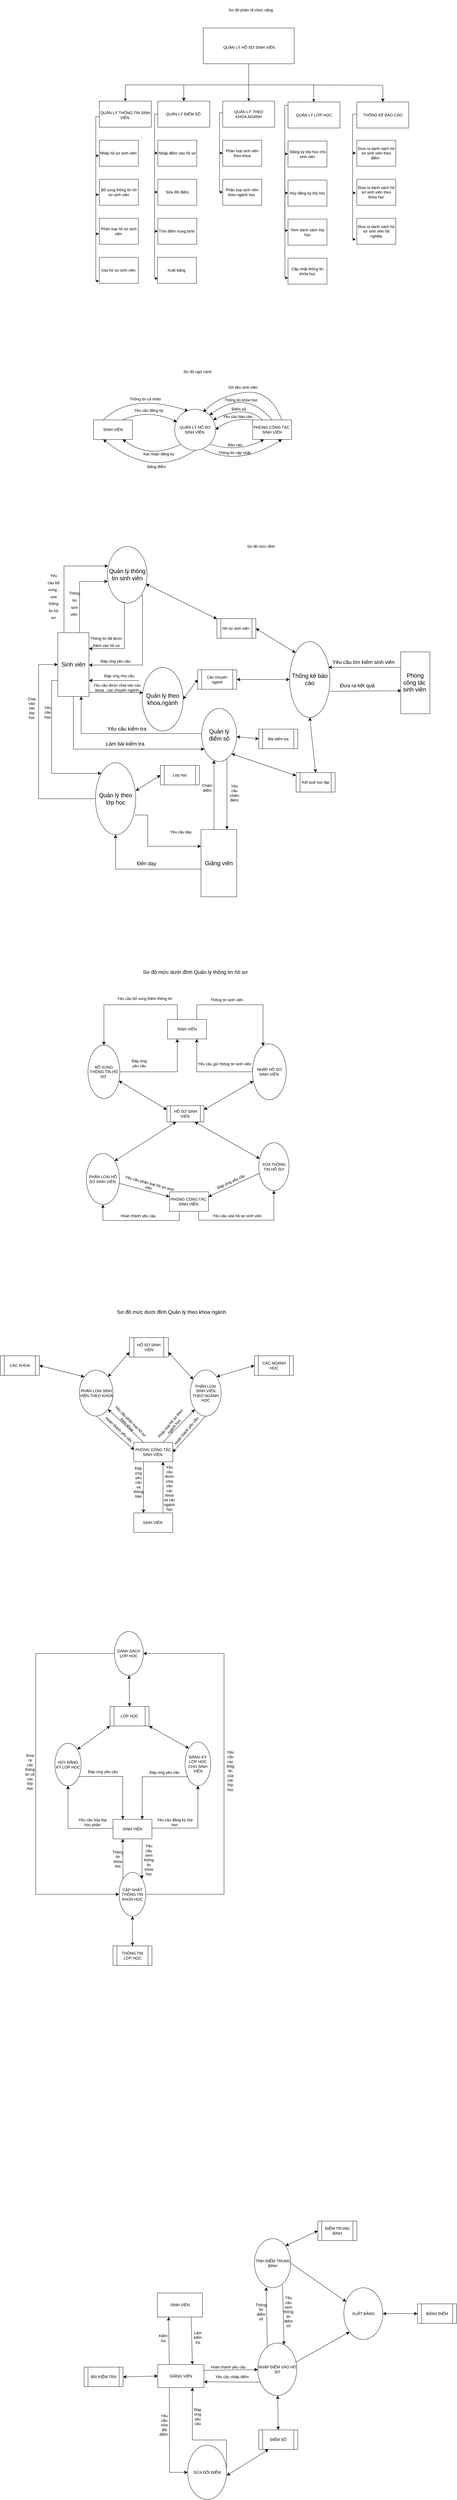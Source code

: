 <mxfile version="26.0.16">
  <diagram name="Trang-1" id="u9yUKjZKDgUYN6nRcayd">
    <mxGraphModel dx="2567" dy="453" grid="0" gridSize="10" guides="1" tooltips="1" connect="1" arrows="1" fold="1" page="0" pageScale="1" pageWidth="827" pageHeight="1169" background="none" math="0" shadow="0">
      <root>
        <mxCell id="0" />
        <mxCell id="1" parent="0" />
        <mxCell id="0lIM95HixBh_Z-19tBo9-1" value="" style="rounded=0;whiteSpace=wrap;html=1;" parent="1" vertex="1">
          <mxGeometry x="-8" y="641" width="280" height="110" as="geometry" />
        </mxCell>
        <mxCell id="0lIM95HixBh_Z-19tBo9-3" value="&lt;pre style=&quot;box-sizing: border-box; border-width: 0px; border-style: solid; border-color: currentcolor; --tw-border-spacing-x: 0; --tw-border-spacing-y: 0; --tw-translate-x: 0; --tw-translate-y: 0; --tw-rotate: 0; --tw-skew-x: 0; --tw-skew-y: 0; --tw-scale-x: 1; --tw-scale-y: 1; --tw-pan-x: ; --tw-pan-y: ; --tw-pinch-zoom: ; --tw-scroll-snap-strictness: proximity; --tw-gradient-from-position: ; --tw-gradient-via-position: ; --tw-gradient-to-position: ; --tw-ordinal: ; --tw-slashed-zero: ; --tw-numeric-figure: ; --tw-numeric-spacing: ; --tw-numeric-fraction: ; --tw-ring-inset: ; --tw-ring-offset-width: 0px; --tw-ring-offset-color: #fff; --tw-ring-color: rgb(59 130 246 / .5); --tw-ring-offset-shadow: 0 0 #0000; --tw-ring-shadow: 0 0 #0000; --tw-shadow: 0 0 #0000; --tw-shadow-colored: 0 0 #0000; --tw-blur: ; --tw-brightness: ; --tw-contrast: ; --tw-grayscale: ; --tw-hue-rotate: ; --tw-invert: ; --tw-saturate: ; --tw-sepia: ; --tw-drop-shadow: ; --tw-backdrop-blur: ; --tw-backdrop-brightness: ; --tw-backdrop-contrast: ; --tw-backdrop-grayscale: ; --tw-backdrop-hue-rotate: ; --tw-backdrop-invert: ; --tw-backdrop-opacity: ; --tw-backdrop-saturate: ; --tw-backdrop-sepia: ; --tw-contain-size: ; --tw-contain-layout: ; --tw-contain-paint: ; --tw-contain-style: ; font-family: CascadiaCode, ui-monospace, SFMono-Regular, Menlo, Monaco, Consolas, &amp;quot;Liberation Mono&amp;quot;, &amp;quot;Courier New&amp;quot;, monospace; font-feature-settings: normal; font-variation-settings: normal; font-size: 15px; margin-top: 0px; margin-bottom: 0px; color: rgb(242, 221, 204); text-align: start; background-color: rgb(12, 16, 28);&quot;&gt;&lt;br&gt;&lt;/pre&gt;" style="rounded=0;whiteSpace=wrap;html=1;" parent="1" vertex="1">
          <mxGeometry x="-328" y="866" width="160" height="80" as="geometry" />
        </mxCell>
        <mxCell id="0lIM95HixBh_Z-19tBo9-4" value="Nhập hồ sơ sinh viên&amp;nbsp;" style="rounded=0;whiteSpace=wrap;html=1;" parent="1" vertex="1">
          <mxGeometry x="-328" y="986" width="120" height="80" as="geometry" />
        </mxCell>
        <mxCell id="0lIM95HixBh_Z-19tBo9-5" value="Bổ sung thông tin hồ sơ sinh viên" style="rounded=0;whiteSpace=wrap;html=1;" parent="1" vertex="1">
          <mxGeometry x="-328" y="1106" width="120" height="80" as="geometry" />
        </mxCell>
        <mxCell id="0lIM95HixBh_Z-19tBo9-6" value="Phân loại hồ sơ sinh viên&amp;nbsp;" style="rounded=0;whiteSpace=wrap;html=1;" parent="1" vertex="1">
          <mxGeometry x="-328" y="1226" width="120" height="80" as="geometry" />
        </mxCell>
        <mxCell id="0lIM95HixBh_Z-19tBo9-9" value="&lt;div&gt;&lt;font style=&quot;vertical-align: inherit;&quot;&gt;&lt;font style=&quot;vertical-align: inherit;&quot;&gt;QUẢN LÝ HỒ SƠ SINH VIÊN&amp;nbsp;&lt;/font&gt;&lt;/font&gt;&lt;/div&gt;" style="text;html=1;align=center;verticalAlign=middle;whiteSpace=wrap;rounded=0;" parent="1" vertex="1">
          <mxGeometry x="15" y="671" width="240" height="59" as="geometry" />
        </mxCell>
        <mxCell id="0lIM95HixBh_Z-19tBo9-10" value="QUẢN LÝ ĐIỂM SỐ&amp;nbsp;" style="rounded=0;whiteSpace=wrap;html=1;" parent="1" vertex="1">
          <mxGeometry x="-148" y="866" width="160" height="80" as="geometry" />
        </mxCell>
        <mxCell id="0lIM95HixBh_Z-19tBo9-11" value="QUẢN LÝ THEO KHOA,NGÀNH" style="rounded=0;whiteSpace=wrap;html=1;" parent="1" vertex="1">
          <mxGeometry x="52" y="866" width="160" height="80" as="geometry" />
        </mxCell>
        <mxCell id="0lIM95HixBh_Z-19tBo9-12" value="" style="endArrow=none;html=1;rounded=0;" parent="1" edge="1">
          <mxGeometry width="50" height="50" relative="1" as="geometry">
            <mxPoint x="-248" y="816" as="sourcePoint" />
            <mxPoint x="332" y="816" as="targetPoint" />
            <Array as="points">
              <mxPoint x="152" y="816" />
            </Array>
          </mxGeometry>
        </mxCell>
        <mxCell id="0lIM95HixBh_Z-19tBo9-13" value="" style="endArrow=classic;html=1;rounded=0;entryX=0.5;entryY=0;entryDx=0;entryDy=0;" parent="1" target="0lIM95HixBh_Z-19tBo9-3" edge="1">
          <mxGeometry width="50" height="50" relative="1" as="geometry">
            <mxPoint x="-248" y="816" as="sourcePoint" />
            <mxPoint x="-258" y="796" as="targetPoint" />
          </mxGeometry>
        </mxCell>
        <mxCell id="0lIM95HixBh_Z-19tBo9-14" value="" style="endArrow=classic;html=1;rounded=0;entryX=0.5;entryY=0;entryDx=0;entryDy=0;" parent="1" target="0lIM95HixBh_Z-19tBo9-11" edge="1">
          <mxGeometry width="50" height="50" relative="1" as="geometry">
            <mxPoint x="132" y="816" as="sourcePoint" />
            <mxPoint x="72" y="686" as="targetPoint" />
          </mxGeometry>
        </mxCell>
        <mxCell id="0lIM95HixBh_Z-19tBo9-15" value="Tính điểm trung bình&amp;nbsp;" style="rounded=0;whiteSpace=wrap;html=1;" parent="1" vertex="1">
          <mxGeometry x="-148" y="1226" width="120" height="80" as="geometry" />
        </mxCell>
        <mxCell id="0lIM95HixBh_Z-19tBo9-16" value="Nhập điểm vào hồ sơ" style="rounded=0;whiteSpace=wrap;html=1;" parent="1" vertex="1">
          <mxGeometry x="-148" y="986" width="120" height="80" as="geometry" />
        </mxCell>
        <mxCell id="0lIM95HixBh_Z-19tBo9-17" value="" style="endArrow=classic;html=1;rounded=0;entryX=0;entryY=0.5;entryDx=0;entryDy=0;exitX=0;exitY=0.5;exitDx=0;exitDy=0;" parent="1" source="0lIM95HixBh_Z-19tBo9-10" edge="1">
          <mxGeometry width="50" height="50" relative="1" as="geometry">
            <mxPoint x="-148" y="931" as="sourcePoint" />
            <mxPoint x="-148" y="1411" as="targetPoint" />
            <Array as="points">
              <mxPoint x="-158" y="906" />
              <mxPoint x="-158" y="1411" />
            </Array>
          </mxGeometry>
        </mxCell>
        <mxCell id="0lIM95HixBh_Z-19tBo9-18" value="" style="endArrow=classic;html=1;rounded=0;" parent="1" edge="1">
          <mxGeometry width="50" height="50" relative="1" as="geometry">
            <mxPoint x="-158" y="1145.58" as="sourcePoint" />
            <mxPoint x="-148" y="1145.58" as="targetPoint" />
            <Array as="points">
              <mxPoint x="-148" y="1145.58" />
            </Array>
          </mxGeometry>
        </mxCell>
        <mxCell id="0lIM95HixBh_Z-19tBo9-19" value="" style="endArrow=classic;html=1;rounded=0;" parent="1" edge="1">
          <mxGeometry width="50" height="50" relative="1" as="geometry">
            <mxPoint x="-158" y="1025.58" as="sourcePoint" />
            <mxPoint x="-148" y="1025.58" as="targetPoint" />
            <Array as="points" />
          </mxGeometry>
        </mxCell>
        <mxCell id="0lIM95HixBh_Z-19tBo9-21" value="&lt;div&gt;Phân loại sinh viên theo ngành học&amp;nbsp;&lt;/div&gt;" style="rounded=0;whiteSpace=wrap;html=1;" parent="1" vertex="1">
          <mxGeometry x="52" y="1106" width="120" height="80" as="geometry" />
        </mxCell>
        <mxCell id="0lIM95HixBh_Z-19tBo9-22" value="&lt;div&gt;Phân loại sinh viên theo khoa&lt;/div&gt;" style="rounded=0;whiteSpace=wrap;html=1;" parent="1" vertex="1">
          <mxGeometry x="52" y="986" width="120" height="80" as="geometry" />
        </mxCell>
        <mxCell id="0lIM95HixBh_Z-19tBo9-23" value="" style="endArrow=classic;html=1;rounded=0;" parent="1" edge="1">
          <mxGeometry width="50" height="50" relative="1" as="geometry">
            <mxPoint x="42" y="1145.58" as="sourcePoint" />
            <mxPoint x="52" y="1145.58" as="targetPoint" />
            <Array as="points">
              <mxPoint x="52" y="1145.58" />
            </Array>
          </mxGeometry>
        </mxCell>
        <mxCell id="0lIM95HixBh_Z-19tBo9-24" value="" style="endArrow=classic;html=1;rounded=0;" parent="1" edge="1">
          <mxGeometry width="50" height="50" relative="1" as="geometry">
            <mxPoint x="42" y="1025.58" as="sourcePoint" />
            <mxPoint x="52" y="1025.58" as="targetPoint" />
            <Array as="points" />
          </mxGeometry>
        </mxCell>
        <mxCell id="0lIM95HixBh_Z-19tBo9-29" value="QUẢN LÝ THÔNG TIN SINH VIÊN&amp;nbsp;" style="text;html=1;align=center;verticalAlign=middle;whiteSpace=wrap;rounded=0;" parent="1" vertex="1">
          <mxGeometry x="-328" y="891" width="160" height="35" as="geometry" />
        </mxCell>
        <mxCell id="0lIM95HixBh_Z-19tBo9-31" value="" style="endArrow=classic;html=1;rounded=0;entryX=0.5;entryY=0;entryDx=0;entryDy=0;" parent="1" edge="1">
          <mxGeometry width="50" height="50" relative="1" as="geometry">
            <mxPoint x="332" y="816" as="sourcePoint" />
            <mxPoint x="332" y="868.5" as="targetPoint" />
          </mxGeometry>
        </mxCell>
        <mxCell id="0lIM95HixBh_Z-19tBo9-39" value="Xuất bảng&amp;nbsp;" style="rounded=0;whiteSpace=wrap;html=1;" parent="1" vertex="1">
          <mxGeometry x="-149" y="1346" width="120" height="80" as="geometry" />
        </mxCell>
        <mxCell id="0lIM95HixBh_Z-19tBo9-40" value="" style="endArrow=classic;html=1;rounded=0;" parent="1" source="0lIM95HixBh_Z-19tBo9-42" edge="1">
          <mxGeometry width="50" height="50" relative="1" as="geometry">
            <mxPoint x="-148" y="1155.58" as="sourcePoint" />
            <mxPoint x="-138" y="1155.58" as="targetPoint" />
            <Array as="points">
              <mxPoint x="-138" y="1155.58" />
            </Array>
          </mxGeometry>
        </mxCell>
        <mxCell id="0lIM95HixBh_Z-19tBo9-41" value="" style="endArrow=classic;html=1;rounded=0;" parent="1" target="0lIM95HixBh_Z-19tBo9-42" edge="1">
          <mxGeometry width="50" height="50" relative="1" as="geometry">
            <mxPoint x="-148" y="1155.58" as="sourcePoint" />
            <mxPoint x="-138" y="1155.58" as="targetPoint" />
            <Array as="points" />
          </mxGeometry>
        </mxCell>
        <mxCell id="0lIM95HixBh_Z-19tBo9-42" value="Sửa đổi điểm" style="rounded=0;whiteSpace=wrap;html=1;" parent="1" vertex="1">
          <mxGeometry x="-148" y="1106" width="120" height="80" as="geometry" />
        </mxCell>
        <mxCell id="0lIM95HixBh_Z-19tBo9-43" value="" style="endArrow=classic;html=1;rounded=0;entryX=0;entryY=0.5;entryDx=0;entryDy=0;" parent="1" target="0lIM95HixBh_Z-19tBo9-15" edge="1">
          <mxGeometry width="50" height="50" relative="1" as="geometry">
            <mxPoint x="-158" y="1266" as="sourcePoint" />
            <mxPoint x="-138" y="1155.58" as="targetPoint" />
            <Array as="points">
              <mxPoint x="-148" y="1266" />
            </Array>
          </mxGeometry>
        </mxCell>
        <mxCell id="0lIM95HixBh_Z-19tBo9-44" value="Sơ đồ phân rã chức năng" style="text;html=1;align=center;verticalAlign=middle;whiteSpace=wrap;rounded=0;" parent="1" vertex="1">
          <mxGeometry x="12" y="555" width="253.09" height="62" as="geometry" />
        </mxCell>
        <mxCell id="0lIM95HixBh_Z-19tBo9-45" value="" style="endArrow=none;html=1;rounded=0;fontSize=12;startSize=8;endSize=8;curved=1;exitX=0.5;exitY=1;exitDx=0;exitDy=0;" parent="1" source="0lIM95HixBh_Z-19tBo9-1" edge="1">
          <mxGeometry width="50" height="50" relative="1" as="geometry">
            <mxPoint x="232" y="896" as="sourcePoint" />
            <mxPoint x="132" y="816" as="targetPoint" />
          </mxGeometry>
        </mxCell>
        <mxCell id="0lIM95HixBh_Z-19tBo9-46" value="" style="endArrow=classic;html=1;rounded=0;fontSize=12;startSize=8;endSize=8;curved=1;" parent="1" target="0lIM95HixBh_Z-19tBo9-10" edge="1">
          <mxGeometry width="50" height="50" relative="1" as="geometry">
            <mxPoint x="-68" y="816" as="sourcePoint" />
            <mxPoint x="162" y="1046" as="targetPoint" />
          </mxGeometry>
        </mxCell>
        <mxCell id="0lIM95HixBh_Z-19tBo9-47" value="" style="endArrow=classic;html=1;rounded=0;entryX=0;entryY=0.5;entryDx=0;entryDy=0;exitX=0;exitY=0.5;exitDx=0;exitDy=0;" parent="1" edge="1">
          <mxGeometry width="50" height="50" relative="1" as="geometry">
            <mxPoint x="-329" y="914" as="sourcePoint" />
            <mxPoint x="-329" y="1419" as="targetPoint" />
            <Array as="points">
              <mxPoint x="-339" y="914" />
              <mxPoint x="-339" y="1419" />
            </Array>
          </mxGeometry>
        </mxCell>
        <mxCell id="0lIM95HixBh_Z-19tBo9-48" value="" style="endArrow=classic;html=1;rounded=0;" parent="1" edge="1">
          <mxGeometry width="50" height="50" relative="1" as="geometry">
            <mxPoint x="-339" y="1153.58" as="sourcePoint" />
            <mxPoint x="-329" y="1153.58" as="targetPoint" />
            <Array as="points">
              <mxPoint x="-329" y="1153.58" />
            </Array>
          </mxGeometry>
        </mxCell>
        <mxCell id="0lIM95HixBh_Z-19tBo9-49" value="" style="endArrow=classic;html=1;rounded=0;" parent="1" edge="1">
          <mxGeometry width="50" height="50" relative="1" as="geometry">
            <mxPoint x="-339" y="1033.58" as="sourcePoint" />
            <mxPoint x="-329" y="1033.58" as="targetPoint" />
            <Array as="points" />
          </mxGeometry>
        </mxCell>
        <mxCell id="0lIM95HixBh_Z-19tBo9-50" value="" style="endArrow=classic;html=1;rounded=0;" parent="1" edge="1">
          <mxGeometry width="50" height="50" relative="1" as="geometry">
            <mxPoint x="-329" y="1163.58" as="sourcePoint" />
            <mxPoint x="-329" y="1164" as="targetPoint" />
            <Array as="points" />
          </mxGeometry>
        </mxCell>
        <mxCell id="0lIM95HixBh_Z-19tBo9-51" value="" style="endArrow=classic;html=1;rounded=0;entryX=0;entryY=0.5;entryDx=0;entryDy=0;" parent="1" edge="1">
          <mxGeometry width="50" height="50" relative="1" as="geometry">
            <mxPoint x="-339" y="1274" as="sourcePoint" />
            <mxPoint x="-329" y="1274" as="targetPoint" />
            <Array as="points">
              <mxPoint x="-329" y="1274" />
            </Array>
          </mxGeometry>
        </mxCell>
        <mxCell id="0lIM95HixBh_Z-19tBo9-52" value="Xóa hồ sơ sinh viên&amp;nbsp;" style="rounded=0;whiteSpace=wrap;html=1;" parent="1" vertex="1">
          <mxGeometry x="-328" y="1346" width="120" height="80" as="geometry" />
        </mxCell>
        <mxCell id="0lIM95HixBh_Z-19tBo9-57" value="QUẢN LÝ HỒ SƠ SINH VIÊN&amp;nbsp;" style="ellipse;whiteSpace=wrap;html=1;aspect=fixed;" parent="1" vertex="1">
          <mxGeometry x="-96" y="1813" width="126" height="126" as="geometry" />
        </mxCell>
        <mxCell id="0lIM95HixBh_Z-19tBo9-58" value="SINH VIÊN" style="rounded=0;whiteSpace=wrap;html=1;" parent="1" vertex="1">
          <mxGeometry x="-346" y="1846" width="120" height="60" as="geometry" />
        </mxCell>
        <mxCell id="0lIM95HixBh_Z-19tBo9-60" value="PHÒNG CÔNG TÁC&amp;nbsp; SINH VIÊN" style="rounded=0;whiteSpace=wrap;html=1;" parent="1" vertex="1">
          <mxGeometry x="144" y="1846" width="120" height="60" as="geometry" />
        </mxCell>
        <mxCell id="0lIM95HixBh_Z-19tBo9-65" value="Thông tin cá nhân" style="text;html=1;align=center;verticalAlign=middle;whiteSpace=wrap;rounded=0;" parent="1" vertex="1">
          <mxGeometry x="-241" y="1775" width="109" height="14" as="geometry" />
        </mxCell>
        <mxCell id="0lIM95HixBh_Z-19tBo9-67" value="" style="endArrow=classic;html=1;rounded=0;fontSize=12;startSize=8;endSize=8;curved=1;exitX=0.5;exitY=1;exitDx=0;exitDy=0;entryX=0.25;entryY=1;entryDx=0;entryDy=0;" parent="1" source="0lIM95HixBh_Z-19tBo9-57" target="0lIM95HixBh_Z-19tBo9-58" edge="1">
          <mxGeometry width="50" height="50" relative="1" as="geometry">
            <mxPoint x="-52" y="1879" as="sourcePoint" />
            <mxPoint x="-2" y="1829" as="targetPoint" />
            <Array as="points">
              <mxPoint x="-163" y="2028" />
            </Array>
          </mxGeometry>
        </mxCell>
        <mxCell id="0lIM95HixBh_Z-19tBo9-68" value="" style="endArrow=classic;html=1;rounded=0;fontSize=12;startSize=8;endSize=8;curved=1;exitX=0.25;exitY=0;exitDx=0;exitDy=0;entryX=0.329;entryY=0.041;entryDx=0;entryDy=0;entryPerimeter=0;" parent="1" source="0lIM95HixBh_Z-19tBo9-58" target="0lIM95HixBh_Z-19tBo9-57" edge="1">
          <mxGeometry width="50" height="50" relative="1" as="geometry">
            <mxPoint x="-52" y="1879" as="sourcePoint" />
            <mxPoint x="-2" y="1829" as="targetPoint" />
            <Array as="points">
              <mxPoint x="-230" y="1762" />
            </Array>
          </mxGeometry>
        </mxCell>
        <mxCell id="0lIM95HixBh_Z-19tBo9-69" value="" style="endArrow=classic;html=1;rounded=0;fontSize=12;startSize=8;endSize=8;curved=1;exitX=0.75;exitY=0;exitDx=0;exitDy=0;entryX=0.055;entryY=0.31;entryDx=0;entryDy=0;entryPerimeter=0;" parent="1" source="0lIM95HixBh_Z-19tBo9-58" target="0lIM95HixBh_Z-19tBo9-57" edge="1">
          <mxGeometry width="50" height="50" relative="1" as="geometry">
            <mxPoint x="-52" y="1879" as="sourcePoint" />
            <mxPoint x="-2" y="1829" as="targetPoint" />
            <Array as="points">
              <mxPoint x="-178" y="1811" />
            </Array>
          </mxGeometry>
        </mxCell>
        <mxCell id="0lIM95HixBh_Z-19tBo9-70" value="Bảng điểm" style="text;html=1;align=center;verticalAlign=middle;whiteSpace=wrap;rounded=0;" parent="1" vertex="1">
          <mxGeometry x="-196" y="1982" width="89" height="15" as="geometry" />
        </mxCell>
        <mxCell id="0lIM95HixBh_Z-19tBo9-72" value="" style="endArrow=classic;html=1;rounded=0;fontSize=12;startSize=8;endSize=8;curved=1;exitX=0;exitY=1;exitDx=0;exitDy=0;entryX=0.75;entryY=1;entryDx=0;entryDy=0;" parent="1" source="0lIM95HixBh_Z-19tBo9-57" target="0lIM95HixBh_Z-19tBo9-58" edge="1">
          <mxGeometry width="50" height="50" relative="1" as="geometry">
            <mxPoint x="-52" y="1993" as="sourcePoint" />
            <mxPoint x="-2" y="1943" as="targetPoint" />
            <Array as="points">
              <mxPoint x="-172" y="1968" />
            </Array>
          </mxGeometry>
        </mxCell>
        <mxCell id="0lIM95HixBh_Z-19tBo9-73" value="Xác nhận đăng ký" style="text;html=1;align=center;verticalAlign=middle;whiteSpace=wrap;rounded=0;" parent="1" vertex="1">
          <mxGeometry x="-199" y="1944" width="107" height="14" as="geometry" />
        </mxCell>
        <mxCell id="0lIM95HixBh_Z-19tBo9-74" value="Yêu cầu đăng ký" style="text;html=1;align=center;verticalAlign=middle;whiteSpace=wrap;rounded=0;" parent="1" vertex="1">
          <mxGeometry x="-227" y="1810" width="102" height="13" as="geometry" />
        </mxCell>
        <mxCell id="0lIM95HixBh_Z-19tBo9-75" value="" style="endArrow=classic;html=1;rounded=0;fontSize=12;startSize=8;endSize=8;curved=1;exitX=0.75;exitY=0;exitDx=0;exitDy=0;entryX=0.698;entryY=0.07;entryDx=0;entryDy=0;entryPerimeter=0;" parent="1" source="0lIM95HixBh_Z-19tBo9-60" target="0lIM95HixBh_Z-19tBo9-57" edge="1">
          <mxGeometry width="50" height="50" relative="1" as="geometry">
            <mxPoint x="26" y="1901" as="sourcePoint" />
            <mxPoint x="76" y="1851" as="targetPoint" />
            <Array as="points">
              <mxPoint x="198" y="1752" />
              <mxPoint x="42" y="1771" />
            </Array>
          </mxGeometry>
        </mxCell>
        <mxCell id="0lIM95HixBh_Z-19tBo9-76" value="" style="endArrow=classic;html=1;rounded=0;fontSize=12;startSize=8;endSize=8;curved=1;exitX=0.25;exitY=0;exitDx=0;exitDy=0;entryX=0.94;entryY=0.261;entryDx=0;entryDy=0;entryPerimeter=0;" parent="1" source="0lIM95HixBh_Z-19tBo9-60" target="0lIM95HixBh_Z-19tBo9-57" edge="1">
          <mxGeometry width="50" height="50" relative="1" as="geometry">
            <mxPoint x="46" y="1904" as="sourcePoint" />
            <mxPoint x="96" y="1854" as="targetPoint" />
            <Array as="points">
              <mxPoint x="122" y="1798" />
            </Array>
          </mxGeometry>
        </mxCell>
        <mxCell id="0lIM95HixBh_Z-19tBo9-80" value="" style="endArrow=classic;html=1;rounded=0;fontSize=12;startSize=8;endSize=8;curved=1;exitX=0.5;exitY=0;exitDx=0;exitDy=0;entryX=1;entryY=0;entryDx=0;entryDy=0;" parent="1" source="0lIM95HixBh_Z-19tBo9-60" target="0lIM95HixBh_Z-19tBo9-57" edge="1">
          <mxGeometry width="50" height="50" relative="1" as="geometry">
            <mxPoint x="8" y="1906" as="sourcePoint" />
            <mxPoint x="58" y="1856" as="targetPoint" />
            <Array as="points">
              <mxPoint x="122" y="1749" />
            </Array>
          </mxGeometry>
        </mxCell>
        <mxCell id="0lIM95HixBh_Z-19tBo9-82" value="&lt;div&gt;Thông tin khóa học&lt;/div&gt;" style="text;html=1;align=center;verticalAlign=middle;whiteSpace=wrap;rounded=0;" parent="1" vertex="1">
          <mxGeometry x="54" y="1778" width="109" height="14" as="geometry" />
        </mxCell>
        <mxCell id="0lIM95HixBh_Z-19tBo9-83" value="&lt;div&gt;Dữ liệu sinh viên&lt;/div&gt;" style="text;html=1;align=center;verticalAlign=middle;whiteSpace=wrap;rounded=0;" parent="1" vertex="1">
          <mxGeometry x="59.5" y="1739" width="109" height="14" as="geometry" />
        </mxCell>
        <mxCell id="0lIM95HixBh_Z-19tBo9-84" value="&lt;div&gt;Điểm số&lt;/div&gt;" style="text;html=1;align=center;verticalAlign=middle;whiteSpace=wrap;rounded=0;" parent="1" vertex="1">
          <mxGeometry x="47" y="1806" width="109" height="14" as="geometry" />
        </mxCell>
        <mxCell id="0lIM95HixBh_Z-19tBo9-85" value="&lt;div&gt;Yêu cầu báo cáo&lt;/div&gt;" style="text;html=1;align=center;verticalAlign=middle;whiteSpace=wrap;rounded=0;" parent="1" vertex="1">
          <mxGeometry x="47" y="1829" width="102" height="13" as="geometry" />
        </mxCell>
        <mxCell id="0lIM95HixBh_Z-19tBo9-86" value="" style="endArrow=classic;html=1;rounded=0;fontSize=12;startSize=8;endSize=8;curved=1;exitX=0;exitY=0;exitDx=0;exitDy=0;entryX=1;entryY=0.5;entryDx=0;entryDy=0;" parent="1" source="0lIM95HixBh_Z-19tBo9-60" target="0lIM95HixBh_Z-19tBo9-57" edge="1">
          <mxGeometry width="50" height="50" relative="1" as="geometry">
            <mxPoint x="8" y="1906" as="sourcePoint" />
            <mxPoint x="58" y="1856" as="targetPoint" />
            <Array as="points">
              <mxPoint x="80" y="1838" />
            </Array>
          </mxGeometry>
        </mxCell>
        <mxCell id="0lIM95HixBh_Z-19tBo9-87" value="" style="endArrow=classic;html=1;rounded=0;fontSize=12;startSize=8;endSize=8;curved=1;exitX=1;exitY=1;exitDx=0;exitDy=0;entryX=0.289;entryY=1.002;entryDx=0;entryDy=0;entryPerimeter=0;" parent="1" source="0lIM95HixBh_Z-19tBo9-57" target="0lIM95HixBh_Z-19tBo9-60" edge="1">
          <mxGeometry width="50" height="50" relative="1" as="geometry">
            <mxPoint x="8" y="1906" as="sourcePoint" />
            <mxPoint x="58" y="1856" as="targetPoint" />
            <Array as="points">
              <mxPoint x="101" y="1947" />
            </Array>
          </mxGeometry>
        </mxCell>
        <mxCell id="0lIM95HixBh_Z-19tBo9-88" value="" style="endArrow=classic;html=1;rounded=0;fontSize=12;startSize=8;endSize=8;curved=1;exitX=0.694;exitY=0.98;exitDx=0;exitDy=0;exitPerimeter=0;entryX=0.75;entryY=1;entryDx=0;entryDy=0;" parent="1" source="0lIM95HixBh_Z-19tBo9-57" target="0lIM95HixBh_Z-19tBo9-60" edge="1">
          <mxGeometry width="50" height="50" relative="1" as="geometry">
            <mxPoint x="8" y="1906" as="sourcePoint" />
            <mxPoint x="58" y="1856" as="targetPoint" />
            <Array as="points">
              <mxPoint x="103" y="1990" />
            </Array>
          </mxGeometry>
        </mxCell>
        <mxCell id="0lIM95HixBh_Z-19tBo9-89" value="Báo cáo" style="text;html=1;align=center;verticalAlign=middle;whiteSpace=wrap;rounded=0;" parent="1" vertex="1">
          <mxGeometry x="59.5" y="1917" width="60" height="11" as="geometry" />
        </mxCell>
        <mxCell id="0lIM95HixBh_Z-19tBo9-90" value="Thông tin cập nhật&amp;nbsp;" style="text;html=1;align=center;verticalAlign=middle;whiteSpace=wrap;rounded=0;" parent="1" vertex="1">
          <mxGeometry x="19" y="1939" width="141" height="16" as="geometry" />
        </mxCell>
        <mxCell id="wT-g-whGaJyoosbthjKN-3" value="Text" style="text;html=1;align=center;verticalAlign=middle;whiteSpace=wrap;rounded=0;" parent="1" vertex="1">
          <mxGeometry x="485" y="1241" width="60" height="30" as="geometry" />
        </mxCell>
        <mxCell id="wT-g-whGaJyoosbthjKN-4" value="Text" style="text;html=1;align=center;verticalAlign=middle;whiteSpace=wrap;rounded=0;" parent="1" vertex="1">
          <mxGeometry x="485" y="1121" width="60" height="30" as="geometry" />
        </mxCell>
        <mxCell id="wT-g-whGaJyoosbthjKN-5" value="Text" style="text;html=1;align=center;verticalAlign=middle;whiteSpace=wrap;rounded=0;" parent="1" vertex="1">
          <mxGeometry x="485" y="1001" width="60" height="30" as="geometry" />
        </mxCell>
        <mxCell id="wT-g-whGaJyoosbthjKN-6" value="THỐNG KÊ BÁO CÁO" style="rounded=0;whiteSpace=wrap;html=1;" parent="1" vertex="1">
          <mxGeometry x="465" y="868.5" width="160" height="80" as="geometry" />
        </mxCell>
        <mxCell id="wT-g-whGaJyoosbthjKN-7" value="Đưa ra danh sách hồ sơ sinh viên tốt nghiệp" style="rounded=0;whiteSpace=wrap;html=1;" parent="1" vertex="1">
          <mxGeometry x="465" y="1226" width="120" height="80" as="geometry" />
        </mxCell>
        <mxCell id="wT-g-whGaJyoosbthjKN-8" value="Đưa ra danh sách hồ sơ sinh viên theo&lt;div&gt;khóa học&lt;/div&gt;" style="rounded=0;whiteSpace=wrap;html=1;" parent="1" vertex="1">
          <mxGeometry x="465" y="1106" width="120" height="80" as="geometry" />
        </mxCell>
        <mxCell id="wT-g-whGaJyoosbthjKN-9" value="Đưa ra danh sách hồ sơ sinh viên theo điểm&amp;nbsp;&amp;nbsp;" style="rounded=0;whiteSpace=wrap;html=1;" parent="1" vertex="1">
          <mxGeometry x="465" y="986" width="120" height="80" as="geometry" />
        </mxCell>
        <mxCell id="wT-g-whGaJyoosbthjKN-10" value="" style="endArrow=classic;html=1;rounded=0;" parent="1" edge="1">
          <mxGeometry width="50" height="50" relative="1" as="geometry">
            <mxPoint x="452" y="1148" as="sourcePoint" />
            <mxPoint x="462" y="1148" as="targetPoint" />
            <Array as="points">
              <mxPoint x="462" y="1148" />
            </Array>
          </mxGeometry>
        </mxCell>
        <mxCell id="wT-g-whGaJyoosbthjKN-11" value="" style="endArrow=classic;html=1;rounded=0;" parent="1" edge="1">
          <mxGeometry width="50" height="50" relative="1" as="geometry">
            <mxPoint x="452" y="1025.5" as="sourcePoint" />
            <mxPoint x="462" y="1025.5" as="targetPoint" />
            <Array as="points" />
          </mxGeometry>
        </mxCell>
        <mxCell id="wT-g-whGaJyoosbthjKN-12" value="" style="endArrow=classic;html=1;rounded=0;" parent="1" edge="1">
          <mxGeometry width="50" height="50" relative="1" as="geometry">
            <mxPoint x="452" y="1026" as="sourcePoint" />
            <mxPoint x="462" y="1025.5" as="targetPoint" />
            <Array as="points" />
          </mxGeometry>
        </mxCell>
        <mxCell id="wT-g-whGaJyoosbthjKN-13" value="" style="endArrow=classic;html=1;rounded=0;entryX=0;entryY=0.5;entryDx=0;entryDy=0;exitX=0;exitY=0.469;exitDx=0;exitDy=0;exitPerimeter=0;" parent="1" source="wT-g-whGaJyoosbthjKN-6" edge="1">
          <mxGeometry width="50" height="50" relative="1" as="geometry">
            <mxPoint x="465" y="909" as="sourcePoint" />
            <mxPoint x="461.52" y="1291" as="targetPoint" />
            <Array as="points">
              <mxPoint x="452" y="906" />
              <mxPoint x="452" y="1291" />
            </Array>
          </mxGeometry>
        </mxCell>
        <mxCell id="zORGSptJ62WRt0jAtNeZ-1" value="" style="endArrow=none;html=1;rounded=0;fontSize=12;startSize=8;endSize=8;curved=1;" parent="1" edge="1">
          <mxGeometry width="50" height="50" relative="1" as="geometry">
            <mxPoint x="332" y="816" as="sourcePoint" />
            <mxPoint x="545" y="817" as="targetPoint" />
          </mxGeometry>
        </mxCell>
        <mxCell id="zORGSptJ62WRt0jAtNeZ-2" value="" style="endArrow=classic;html=1;rounded=0;fontSize=12;startSize=8;endSize=8;curved=1;entryX=0.5;entryY=0;entryDx=0;entryDy=0;" parent="1" target="wT-g-whGaJyoosbthjKN-6" edge="1">
          <mxGeometry width="50" height="50" relative="1" as="geometry">
            <mxPoint x="545" y="817" as="sourcePoint" />
            <mxPoint x="564" y="850" as="targetPoint" />
          </mxGeometry>
        </mxCell>
        <mxCell id="zORGSptJ62WRt0jAtNeZ-3" value="QUẢN LÝ LỚP HỌC" style="rounded=0;whiteSpace=wrap;html=1;" parent="1" vertex="1">
          <mxGeometry x="253" y="868.5" width="160" height="80" as="geometry" />
        </mxCell>
        <mxCell id="zORGSptJ62WRt0jAtNeZ-4" value="&lt;div&gt;Xem danh sách lớp học&lt;/div&gt;" style="rounded=0;whiteSpace=wrap;html=1;" parent="1" vertex="1">
          <mxGeometry x="253" y="1228.5" width="120" height="80" as="geometry" />
        </mxCell>
        <mxCell id="zORGSptJ62WRt0jAtNeZ-5" value="&lt;div&gt;Hủy đăng ký lớp học&lt;/div&gt;" style="rounded=0;whiteSpace=wrap;html=1;" parent="1" vertex="1">
          <mxGeometry x="253" y="1108.5" width="120" height="80" as="geometry" />
        </mxCell>
        <mxCell id="zORGSptJ62WRt0jAtNeZ-6" value="&lt;div&gt;&amp;nbsp;Đăng ký lớp học cho sinh viên&lt;/div&gt;" style="rounded=0;whiteSpace=wrap;html=1;" parent="1" vertex="1">
          <mxGeometry x="253" y="988.5" width="120" height="80" as="geometry" />
        </mxCell>
        <mxCell id="zORGSptJ62WRt0jAtNeZ-7" value="" style="endArrow=classic;html=1;rounded=0;" parent="1" edge="1">
          <mxGeometry width="50" height="50" relative="1" as="geometry">
            <mxPoint x="243" y="1148.08" as="sourcePoint" />
            <mxPoint x="253" y="1148.08" as="targetPoint" />
            <Array as="points">
              <mxPoint x="253" y="1148.08" />
            </Array>
          </mxGeometry>
        </mxCell>
        <mxCell id="zORGSptJ62WRt0jAtNeZ-8" value="" style="endArrow=classic;html=1;rounded=0;" parent="1" edge="1">
          <mxGeometry width="50" height="50" relative="1" as="geometry">
            <mxPoint x="243" y="1028.08" as="sourcePoint" />
            <mxPoint x="253" y="1028.08" as="targetPoint" />
            <Array as="points" />
          </mxGeometry>
        </mxCell>
        <mxCell id="zORGSptJ62WRt0jAtNeZ-9" value="" style="endArrow=classic;html=1;rounded=0;entryX=0;entryY=0.5;entryDx=0;entryDy=0;exitX=0;exitY=0.5;exitDx=0;exitDy=0;" parent="1" edge="1">
          <mxGeometry width="50" height="50" relative="1" as="geometry">
            <mxPoint x="253" y="878.5" as="sourcePoint" />
            <mxPoint x="253" y="1263.5" as="targetPoint" />
            <Array as="points">
              <mxPoint x="243" y="878.5" />
              <mxPoint x="243.48" y="1263.5" />
            </Array>
          </mxGeometry>
        </mxCell>
        <mxCell id="zORGSptJ62WRt0jAtNeZ-10" value="" style="endArrow=classic;html=1;rounded=0;entryX=0;entryY=0.5;entryDx=0;entryDy=0;" parent="1" edge="1">
          <mxGeometry width="50" height="50" relative="1" as="geometry">
            <mxPoint x="243" y="996.5" as="sourcePoint" />
            <mxPoint x="253" y="1409.5" as="targetPoint" />
            <Array as="points">
              <mxPoint x="243" y="1024.5" />
              <mxPoint x="243.48" y="1409.5" />
            </Array>
          </mxGeometry>
        </mxCell>
        <mxCell id="zORGSptJ62WRt0jAtNeZ-11" value="&lt;div&gt;Cập nhật thông tin khóa học&lt;/div&gt;" style="rounded=0;whiteSpace=wrap;html=1;" parent="1" vertex="1">
          <mxGeometry x="253" y="1348.5" width="120" height="80" as="geometry" />
        </mxCell>
        <mxCell id="zORGSptJ62WRt0jAtNeZ-13" value="" style="shape=partialRectangle;whiteSpace=wrap;html=1;bottom=0;right=0;fillColor=none;" parent="1" vertex="1">
          <mxGeometry x="42" y="902" width="10" height="244" as="geometry" />
        </mxCell>
        <mxCell id="zORGSptJ62WRt0jAtNeZ-16" value="&lt;font style=&quot;font-size: 18px;&quot;&gt;Quản lý thông tin sinh viên&lt;/font&gt;" style="ellipse;whiteSpace=wrap;html=1;" parent="1" vertex="1">
          <mxGeometry x="-303" y="2235" width="122" height="174" as="geometry" />
        </mxCell>
        <mxCell id="zORGSptJ62WRt0jAtNeZ-17" value="&lt;font style=&quot;font-size: 18px;&quot;&gt;Quản lý theo khoa,ngành&lt;/font&gt;" style="ellipse;whiteSpace=wrap;html=1;" parent="1" vertex="1">
          <mxGeometry x="-196" y="2607" width="126" height="195" as="geometry" />
        </mxCell>
        <mxCell id="zORGSptJ62WRt0jAtNeZ-18" value="&lt;font style=&quot;font-size: 18px;&quot;&gt;Quản lý theo lớp học&lt;/font&gt;" style="ellipse;whiteSpace=wrap;html=1;" parent="1" vertex="1">
          <mxGeometry x="-340" y="2900" width="124" height="221" as="geometry" />
        </mxCell>
        <mxCell id="zORGSptJ62WRt0jAtNeZ-21" value="&lt;font style=&quot;font-size: 18px;&quot;&gt;Thống kê báo cáo&lt;/font&gt;" style="ellipse;whiteSpace=wrap;html=1;" parent="1" vertex="1">
          <mxGeometry x="258" y="2527.5" width="124" height="233" as="geometry" />
        </mxCell>
        <mxCell id="zORGSptJ62WRt0jAtNeZ-23" value="&lt;font style=&quot;font-size: 18px;&quot;&gt;Phòng công tác&amp;nbsp; sinh viên&amp;nbsp;&lt;/font&gt;" style="rounded=0;whiteSpace=wrap;html=1;" parent="1" vertex="1">
          <mxGeometry x="600" y="2559" width="90" height="190" as="geometry" />
        </mxCell>
        <mxCell id="zORGSptJ62WRt0jAtNeZ-24" value="Hồ sơ sinh viên&amp;nbsp;" style="shape=process;whiteSpace=wrap;html=1;backgroundOutline=1;" parent="1" vertex="1">
          <mxGeometry x="34" y="2457" width="120" height="60" as="geometry" />
        </mxCell>
        <mxCell id="zORGSptJ62WRt0jAtNeZ-25" value="&lt;font style=&quot;font-size: 18px;&quot;&gt;Giảng viên&lt;/font&gt;" style="rounded=0;whiteSpace=wrap;html=1;" parent="1" vertex="1">
          <mxGeometry x="-15" y="3105" width="110" height="207" as="geometry" />
        </mxCell>
        <mxCell id="zORGSptJ62WRt0jAtNeZ-26" style="edgeStyle=none;curved=1;rounded=0;orthogonalLoop=1;jettySize=auto;html=1;exitX=1;exitY=0;exitDx=0;exitDy=0;fontSize=12;startSize=8;endSize=8;" parent="1" source="zORGSptJ62WRt0jAtNeZ-17" target="zORGSptJ62WRt0jAtNeZ-17" edge="1">
          <mxGeometry relative="1" as="geometry" />
        </mxCell>
        <mxCell id="zORGSptJ62WRt0jAtNeZ-27" value="&lt;font style=&quot;font-size: 18px;&quot;&gt;Sinh viên&lt;/font&gt;" style="rounded=0;whiteSpace=wrap;html=1;" parent="1" vertex="1">
          <mxGeometry x="-456" y="2500" width="96" height="196" as="geometry" />
        </mxCell>
        <mxCell id="zORGSptJ62WRt0jAtNeZ-30" value="&lt;font style=&quot;font-size: 12px;&quot;&gt;&lt;font style=&quot;&quot;&gt;Thông tin sinh viên&lt;/font&gt;&amp;nbsp;&lt;/font&gt;" style="text;html=1;align=center;verticalAlign=middle;whiteSpace=wrap;rounded=0;fontSize=18;" parent="1" vertex="1">
          <mxGeometry x="-420.5" y="2352" width="31" height="115" as="geometry" />
        </mxCell>
        <mxCell id="zORGSptJ62WRt0jAtNeZ-33" value="&lt;font style=&quot;font-size: 12px;&quot;&gt;Thông tin đã được thêm vào hồ sơ&lt;/font&gt;" style="text;html=1;align=center;verticalAlign=middle;whiteSpace=wrap;rounded=0;fontSize=18;" parent="1" vertex="1">
          <mxGeometry x="-368" y="2517" width="123" height="20" as="geometry" />
        </mxCell>
        <mxCell id="zORGSptJ62WRt0jAtNeZ-34" value="" style="endArrow=classic;startArrow=classic;html=1;rounded=0;fontSize=12;startSize=8;endSize=8;curved=1;" parent="1" source="zORGSptJ62WRt0jAtNeZ-16" target="zORGSptJ62WRt0jAtNeZ-24" edge="1">
          <mxGeometry width="50" height="50" relative="1" as="geometry">
            <mxPoint x="-31" y="2581" as="sourcePoint" />
            <mxPoint x="149" y="2326" as="targetPoint" />
          </mxGeometry>
        </mxCell>
        <mxCell id="HeabqnF9RBN1Eq9XZQV4-4" value="&lt;span style=&quot;font-size: 12px;&quot;&gt;Yêu cầu bổ xung , xóa thông tin hồ sơ&lt;/span&gt;" style="text;html=1;align=center;verticalAlign=middle;whiteSpace=wrap;rounded=0;fontSize=18;" parent="1" vertex="1">
          <mxGeometry x="-489" y="2327" width="40" height="122" as="geometry" />
        </mxCell>
        <mxCell id="HeabqnF9RBN1Eq9XZQV4-5" value="&lt;span style=&quot;font-size: 12px;&quot;&gt;Đáp ứng yêu cầu&lt;/span&gt;" style="text;html=1;align=center;verticalAlign=middle;whiteSpace=wrap;rounded=0;fontSize=18;" parent="1" vertex="1">
          <mxGeometry x="-375" y="2576" width="194" height="20" as="geometry" />
        </mxCell>
        <mxCell id="HeabqnF9RBN1Eq9XZQV4-8" value="Các chuyên ngành" style="shape=process;whiteSpace=wrap;html=1;backgroundOutline=1;" parent="1" vertex="1">
          <mxGeometry x="-25" y="2614" width="120" height="60" as="geometry" />
        </mxCell>
        <mxCell id="HeabqnF9RBN1Eq9XZQV4-11" value="Yêu cầu được chia vào các khoa , các chuyên ngành" style="text;html=1;align=center;verticalAlign=middle;whiteSpace=wrap;rounded=0;" parent="1" vertex="1">
          <mxGeometry x="-351" y="2650" width="155" height="38" as="geometry" />
        </mxCell>
        <mxCell id="HeabqnF9RBN1Eq9XZQV4-14" value="" style="endArrow=classic;startArrow=classic;html=1;rounded=0;fontSize=12;startSize=8;endSize=8;curved=1;exitX=1;exitY=0.5;exitDx=0;exitDy=0;entryX=0;entryY=0.5;entryDx=0;entryDy=0;" parent="1" source="zORGSptJ62WRt0jAtNeZ-17" target="HeabqnF9RBN1Eq9XZQV4-8" edge="1">
          <mxGeometry width="50" height="50" relative="1" as="geometry">
            <mxPoint x="44" y="2824" as="sourcePoint" />
            <mxPoint x="94" y="2774" as="targetPoint" />
          </mxGeometry>
        </mxCell>
        <mxCell id="HeabqnF9RBN1Eq9XZQV4-16" value="Đáp ứng nhu cầu" style="text;html=1;align=center;verticalAlign=middle;whiteSpace=wrap;rounded=0;" parent="1" vertex="1">
          <mxGeometry x="-346" y="2618.5" width="159" height="28" as="geometry" />
        </mxCell>
        <mxCell id="HeabqnF9RBN1Eq9XZQV4-17" value="Lớp học" style="shape=process;whiteSpace=wrap;html=1;backgroundOutline=1;" parent="1" vertex="1">
          <mxGeometry x="-140" y="2908" width="120" height="60" as="geometry" />
        </mxCell>
        <mxCell id="HeabqnF9RBN1Eq9XZQV4-21" value="" style="edgeStyle=elbowEdgeStyle;elbow=horizontal;endArrow=classic;html=1;curved=0;rounded=0;endSize=8;startSize=8;fontSize=12;exitX=0.25;exitY=0;exitDx=0;exitDy=0;" parent="1" source="zORGSptJ62WRt0jAtNeZ-27" edge="1">
          <mxGeometry width="50" height="50" relative="1" as="geometry">
            <mxPoint x="-117" y="2539" as="sourcePoint" />
            <mxPoint x="-301" y="2295" as="targetPoint" />
            <Array as="points">
              <mxPoint x="-437" y="2381" />
            </Array>
          </mxGeometry>
        </mxCell>
        <mxCell id="HeabqnF9RBN1Eq9XZQV4-22" value="" style="edgeStyle=elbowEdgeStyle;elbow=horizontal;endArrow=classic;html=1;curved=0;rounded=0;endSize=8;startSize=8;fontSize=12;entryX=0.006;entryY=0.617;entryDx=0;entryDy=0;entryPerimeter=0;" parent="1" target="zORGSptJ62WRt0jAtNeZ-16" edge="1">
          <mxGeometry width="50" height="50" relative="1" as="geometry">
            <mxPoint x="-408" y="2500" as="sourcePoint" />
            <mxPoint x="-67" y="2489" as="targetPoint" />
            <Array as="points">
              <mxPoint x="-389" y="2420" />
            </Array>
          </mxGeometry>
        </mxCell>
        <mxCell id="HeabqnF9RBN1Eq9XZQV4-26" value="" style="edgeStyle=segmentEdgeStyle;endArrow=classic;html=1;curved=0;rounded=0;endSize=8;startSize=8;fontSize=12;exitX=0.39;exitY=0.985;exitDx=0;exitDy=0;exitPerimeter=0;entryX=1;entryY=0.25;entryDx=0;entryDy=0;" parent="1" source="zORGSptJ62WRt0jAtNeZ-16" target="zORGSptJ62WRt0jAtNeZ-27" edge="1">
          <mxGeometry width="50" height="50" relative="1" as="geometry">
            <mxPoint x="-116" y="2540" as="sourcePoint" />
            <mxPoint x="-66" y="2490" as="targetPoint" />
            <Array as="points">
              <mxPoint x="-251" y="2406" />
              <mxPoint x="-251" y="2549" />
            </Array>
          </mxGeometry>
        </mxCell>
        <mxCell id="HeabqnF9RBN1Eq9XZQV4-28" value="" style="edgeStyle=segmentEdgeStyle;endArrow=classic;html=1;curved=0;rounded=0;endSize=8;startSize=8;fontSize=12;exitX=1;exitY=1;exitDx=0;exitDy=0;entryX=1;entryY=0.5;entryDx=0;entryDy=0;" parent="1" edge="1">
          <mxGeometry width="50" height="50" relative="1" as="geometry">
            <mxPoint x="-199.002" y="2384.999" as="sourcePoint" />
            <mxPoint x="-360.1" y="2599.43" as="targetPoint" />
            <Array as="points">
              <mxPoint x="-195" y="2385" />
              <mxPoint x="-195" y="2599" />
            </Array>
          </mxGeometry>
        </mxCell>
        <mxCell id="HeabqnF9RBN1Eq9XZQV4-36" value="" style="edgeStyle=elbowEdgeStyle;elbow=vertical;endArrow=classic;html=1;curved=0;rounded=0;endSize=8;startSize=8;fontSize=12;exitX=0;exitY=0.75;exitDx=0;exitDy=0;entryX=0;entryY=0;entryDx=0;entryDy=0;" parent="1" source="zORGSptJ62WRt0jAtNeZ-27" target="zORGSptJ62WRt0jAtNeZ-18" edge="1">
          <mxGeometry width="50" height="50" relative="1" as="geometry">
            <mxPoint x="-113" y="2822" as="sourcePoint" />
            <mxPoint x="-63" y="2772" as="targetPoint" />
            <Array as="points">
              <mxPoint x="-475" y="2770" />
            </Array>
          </mxGeometry>
        </mxCell>
        <mxCell id="HeabqnF9RBN1Eq9XZQV4-37" value="Yêu cầu học" style="text;html=1;align=center;verticalAlign=middle;whiteSpace=wrap;rounded=0;" parent="1" vertex="1">
          <mxGeometry x="-505" y="2653" width="36" height="184" as="geometry" />
        </mxCell>
        <mxCell id="HeabqnF9RBN1Eq9XZQV4-38" value="" style="edgeStyle=elbowEdgeStyle;elbow=vertical;endArrow=classic;html=1;curved=0;rounded=0;endSize=8;startSize=8;fontSize=12;exitX=0;exitY=0.5;exitDx=0;exitDy=0;entryX=0;entryY=0.5;entryDx=0;entryDy=0;" parent="1" source="zORGSptJ62WRt0jAtNeZ-18" target="zORGSptJ62WRt0jAtNeZ-27" edge="1">
          <mxGeometry width="50" height="50" relative="1" as="geometry">
            <mxPoint x="-113" y="2822" as="sourcePoint" />
            <mxPoint x="-63" y="2772" as="targetPoint" />
            <Array as="points">
              <mxPoint x="-515" y="2795" />
            </Array>
          </mxGeometry>
        </mxCell>
        <mxCell id="HeabqnF9RBN1Eq9XZQV4-40" value="Chia vào các lớp học" style="text;html=1;align=center;verticalAlign=middle;whiteSpace=wrap;rounded=0;" parent="1" vertex="1">
          <mxGeometry x="-554" y="2661" width="36" height="141" as="geometry" />
        </mxCell>
        <mxCell id="HeabqnF9RBN1Eq9XZQV4-42" value="" style="edgeStyle=elbowEdgeStyle;elbow=horizontal;endArrow=classic;html=1;curved=0;rounded=0;endSize=8;startSize=8;fontSize=12;exitX=0.977;exitY=0.726;exitDx=0;exitDy=0;entryX=0;entryY=0.25;entryDx=0;entryDy=0;exitPerimeter=0;" parent="1" source="zORGSptJ62WRt0jAtNeZ-18" target="zORGSptJ62WRt0jAtNeZ-25" edge="1">
          <mxGeometry width="50" height="50" relative="1" as="geometry">
            <mxPoint x="-113" y="3108" as="sourcePoint" />
            <mxPoint x="-63" y="3058" as="targetPoint" />
            <Array as="points">
              <mxPoint x="-179" y="3067" />
            </Array>
          </mxGeometry>
        </mxCell>
        <mxCell id="HeabqnF9RBN1Eq9XZQV4-43" value="" style="endArrow=classic;startArrow=classic;html=1;rounded=0;fontSize=12;startSize=8;endSize=8;curved=1;exitX=1;exitY=0.5;exitDx=0;exitDy=0;entryX=0;entryY=0;entryDx=0;entryDy=0;" parent="1" source="zORGSptJ62WRt0jAtNeZ-24" target="zORGSptJ62WRt0jAtNeZ-21" edge="1">
          <mxGeometry width="50" height="50" relative="1" as="geometry">
            <mxPoint x="-110" y="2538" as="sourcePoint" />
            <mxPoint x="-60" y="2488" as="targetPoint" />
          </mxGeometry>
        </mxCell>
        <mxCell id="HeabqnF9RBN1Eq9XZQV4-44" value="Yêu cầu dạy" style="text;html=1;align=center;verticalAlign=middle;whiteSpace=wrap;rounded=0;" parent="1" vertex="1">
          <mxGeometry x="-126" y="3098" width="98" height="30" as="geometry" />
        </mxCell>
        <mxCell id="HeabqnF9RBN1Eq9XZQV4-45" value="" style="edgeStyle=elbowEdgeStyle;elbow=vertical;endArrow=classic;html=1;curved=0;rounded=0;endSize=8;startSize=8;fontSize=12;entryX=0.5;entryY=1;entryDx=0;entryDy=0;exitX=0;exitY=0.75;exitDx=0;exitDy=0;" parent="1" source="zORGSptJ62WRt0jAtNeZ-25" target="zORGSptJ62WRt0jAtNeZ-18" edge="1">
          <mxGeometry width="50" height="50" relative="1" as="geometry">
            <mxPoint x="94" y="3220" as="sourcePoint" />
            <mxPoint x="-60" y="3059" as="targetPoint" />
            <Array as="points">
              <mxPoint x="-275" y="3227" />
            </Array>
          </mxGeometry>
        </mxCell>
        <mxCell id="HeabqnF9RBN1Eq9XZQV4-46" value="Đến dạy" style="text;html=1;align=center;verticalAlign=middle;resizable=0;points=[];autosize=1;strokeColor=none;fillColor=none;fontSize=16;" parent="1" vertex="1">
          <mxGeometry x="-222" y="3193" width="78" height="31" as="geometry" />
        </mxCell>
        <mxCell id="HeabqnF9RBN1Eq9XZQV4-47" value="" style="endArrow=classic;startArrow=classic;html=1;rounded=0;fontSize=12;startSize=8;endSize=8;curved=1;entryX=0;entryY=0.5;entryDx=0;entryDy=0;" parent="1" target="zORGSptJ62WRt0jAtNeZ-21" edge="1">
          <mxGeometry width="50" height="50" relative="1" as="geometry">
            <mxPoint x="95" y="2644" as="sourcePoint" />
            <mxPoint x="278" y="2574" as="targetPoint" />
            <Array as="points" />
          </mxGeometry>
        </mxCell>
        <mxCell id="HeabqnF9RBN1Eq9XZQV4-49" value="Kết quả học tập" style="shape=process;whiteSpace=wrap;html=1;backgroundOutline=1;" parent="1" vertex="1">
          <mxGeometry x="278" y="2930" width="120" height="60" as="geometry" />
        </mxCell>
        <mxCell id="HeabqnF9RBN1Eq9XZQV4-51" value="" style="endArrow=classic;startArrow=classic;html=1;rounded=0;fontSize=12;startSize=8;endSize=8;curved=1;exitX=0.5;exitY=0;exitDx=0;exitDy=0;entryX=0.5;entryY=1;entryDx=0;entryDy=0;" parent="1" source="HeabqnF9RBN1Eq9XZQV4-49" target="zORGSptJ62WRt0jAtNeZ-21" edge="1">
          <mxGeometry width="50" height="50" relative="1" as="geometry">
            <mxPoint x="182" y="2835" as="sourcePoint" />
            <mxPoint x="232" y="2785" as="targetPoint" />
          </mxGeometry>
        </mxCell>
        <mxCell id="HeabqnF9RBN1Eq9XZQV4-9" value="&lt;font style=&quot;font-size: 18px;&quot;&gt;Quản lý điểm số&lt;/font&gt;" style="ellipse;whiteSpace=wrap;html=1;" parent="1" vertex="1">
          <mxGeometry x="-13" y="2733" width="108" height="163" as="geometry" />
        </mxCell>
        <mxCell id="HeabqnF9RBN1Eq9XZQV4-55" value="" style="endArrow=classic;html=1;rounded=0;fontSize=12;startSize=8;endSize=8;curved=1;exitX=0;exitY=0.25;exitDx=0;exitDy=0;entryX=0.965;entryY=0.339;entryDx=0;entryDy=0;entryPerimeter=0;" parent="1" source="zORGSptJ62WRt0jAtNeZ-23" target="zORGSptJ62WRt0jAtNeZ-21" edge="1">
          <mxGeometry width="50" height="50" relative="1" as="geometry">
            <mxPoint x="-80" y="2669" as="sourcePoint" />
            <mxPoint x="385" y="2608" as="targetPoint" />
          </mxGeometry>
        </mxCell>
        <mxCell id="HeabqnF9RBN1Eq9XZQV4-56" value="Yêu cầu tìm kiếm sinh viên" style="text;html=1;align=center;verticalAlign=middle;resizable=0;points=[];autosize=1;strokeColor=none;fillColor=none;fontSize=16;" parent="1" vertex="1">
          <mxGeometry x="380" y="2574" width="209" height="31" as="geometry" />
        </mxCell>
        <mxCell id="HeabqnF9RBN1Eq9XZQV4-58" value="" style="endArrow=classic;html=1;rounded=0;fontSize=12;startSize=8;endSize=8;curved=1;exitX=1;exitY=0.655;exitDx=0;exitDy=0;exitPerimeter=0;entryX=0.019;entryY=0.629;entryDx=0;entryDy=0;entryPerimeter=0;" parent="1" source="zORGSptJ62WRt0jAtNeZ-21" target="zORGSptJ62WRt0jAtNeZ-23" edge="1">
          <mxGeometry width="50" height="50" relative="1" as="geometry">
            <mxPoint x="-80" y="2669" as="sourcePoint" />
            <mxPoint x="-30" y="2619" as="targetPoint" />
          </mxGeometry>
        </mxCell>
        <mxCell id="HeabqnF9RBN1Eq9XZQV4-59" value="Đưa ra kết quả" style="text;html=1;align=center;verticalAlign=middle;resizable=0;points=[];autosize=1;strokeColor=none;fillColor=none;fontSize=16;" parent="1" vertex="1">
          <mxGeometry x="403.5" y="2646.5" width="125" height="31" as="geometry" />
        </mxCell>
        <mxCell id="HeabqnF9RBN1Eq9XZQV4-60" value="" style="endArrow=classic;startArrow=classic;html=1;rounded=0;fontSize=12;startSize=8;endSize=8;curved=1;exitX=1;exitY=1;exitDx=0;exitDy=0;" parent="1" source="HeabqnF9RBN1Eq9XZQV4-9" target="HeabqnF9RBN1Eq9XZQV4-49" edge="1">
          <mxGeometry width="50" height="50" relative="1" as="geometry">
            <mxPoint x="-80" y="2955" as="sourcePoint" />
            <mxPoint x="-30" y="2905" as="targetPoint" />
          </mxGeometry>
        </mxCell>
        <mxCell id="HeabqnF9RBN1Eq9XZQV4-63" value="" style="endArrow=classic;html=1;rounded=0;fontSize=12;startSize=8;endSize=8;curved=1;exitX=0.99;exitY=0.934;exitDx=0;exitDy=0;exitPerimeter=0;entryX=0.018;entryY=0.396;entryDx=0;entryDy=0;entryPerimeter=0;" parent="1" source="zORGSptJ62WRt0jAtNeZ-27" target="zORGSptJ62WRt0jAtNeZ-17" edge="1">
          <mxGeometry width="50" height="50" relative="1" as="geometry">
            <mxPoint x="-80" y="2955" as="sourcePoint" />
            <mxPoint x="-30" y="2905" as="targetPoint" />
          </mxGeometry>
        </mxCell>
        <mxCell id="HeabqnF9RBN1Eq9XZQV4-65" value="" style="endArrow=classic;html=1;rounded=0;fontSize=12;startSize=8;endSize=8;curved=1;entryX=1;entryY=0.75;entryDx=0;entryDy=0;exitX=0.883;exitY=1.026;exitDx=0;exitDy=0;exitPerimeter=0;" parent="1" source="HeabqnF9RBN1Eq9XZQV4-16" target="zORGSptJ62WRt0jAtNeZ-27" edge="1">
          <mxGeometry width="50" height="50" relative="1" as="geometry">
            <mxPoint x="-79" y="2955" as="sourcePoint" />
            <mxPoint x="-29" y="2905" as="targetPoint" />
          </mxGeometry>
        </mxCell>
        <mxCell id="HeabqnF9RBN1Eq9XZQV4-66" value="" style="edgeStyle=segmentEdgeStyle;endArrow=classic;html=1;curved=0;rounded=0;endSize=8;startSize=8;fontSize=12;entryX=0.75;entryY=1;entryDx=0;entryDy=0;" parent="1" source="HeabqnF9RBN1Eq9XZQV4-9" target="zORGSptJ62WRt0jAtNeZ-27" edge="1">
          <mxGeometry width="50" height="50" relative="1" as="geometry">
            <mxPoint x="-79" y="2955" as="sourcePoint" />
            <mxPoint x="-29" y="2905" as="targetPoint" />
            <Array as="points">
              <mxPoint x="-384" y="2810" />
            </Array>
          </mxGeometry>
        </mxCell>
        <mxCell id="HeabqnF9RBN1Eq9XZQV4-68" value="Yêu cầu kiểm tra" style="text;html=1;align=center;verticalAlign=middle;resizable=0;points=[];autosize=1;strokeColor=none;fillColor=none;fontSize=16;" parent="1" vertex="1">
          <mxGeometry x="-313" y="2779" width="138" height="31" as="geometry" />
        </mxCell>
        <mxCell id="HeabqnF9RBN1Eq9XZQV4-69" value="" style="edgeStyle=segmentEdgeStyle;endArrow=classic;html=1;curved=0;rounded=0;endSize=8;startSize=8;fontSize=12;" parent="1" source="zORGSptJ62WRt0jAtNeZ-27" target="HeabqnF9RBN1Eq9XZQV4-9" edge="1">
          <mxGeometry width="50" height="50" relative="1" as="geometry">
            <mxPoint x="-219" y="2818" as="sourcePoint" />
            <mxPoint x="-169" y="2768" as="targetPoint" />
            <Array as="points">
              <mxPoint x="-408" y="2858" />
            </Array>
          </mxGeometry>
        </mxCell>
        <mxCell id="HeabqnF9RBN1Eq9XZQV4-70" value="Làm bài kiểm tra" style="text;html=1;align=center;verticalAlign=middle;resizable=0;points=[];autosize=1;strokeColor=none;fillColor=none;fontSize=16;" parent="1" vertex="1">
          <mxGeometry x="-317.5" y="2825.5" width="136" height="31" as="geometry" />
        </mxCell>
        <mxCell id="HeabqnF9RBN1Eq9XZQV4-71" value="" style="endArrow=classic;startArrow=classic;html=1;rounded=0;fontSize=12;startSize=8;endSize=8;curved=1;exitX=1;exitY=0.389;exitDx=0;exitDy=0;exitPerimeter=0;entryX=0;entryY=0.5;entryDx=0;entryDy=0;" parent="1" source="zORGSptJ62WRt0jAtNeZ-18" target="HeabqnF9RBN1Eq9XZQV4-17" edge="1">
          <mxGeometry width="50" height="50" relative="1" as="geometry">
            <mxPoint x="5" y="3052" as="sourcePoint" />
            <mxPoint x="55" y="3002" as="targetPoint" />
          </mxGeometry>
        </mxCell>
        <mxCell id="HeabqnF9RBN1Eq9XZQV4-73" value="" style="edgeStyle=segmentEdgeStyle;endArrow=classic;html=1;curved=0;rounded=0;endSize=8;startSize=8;fontSize=12;" parent="1" source="HeabqnF9RBN1Eq9XZQV4-9" target="zORGSptJ62WRt0jAtNeZ-25" edge="1">
          <mxGeometry width="50" height="50" relative="1" as="geometry">
            <mxPoint x="21" y="2981" as="sourcePoint" />
            <mxPoint x="71" y="2931" as="targetPoint" />
            <Array as="points">
              <mxPoint x="65" y="3001" />
              <mxPoint x="65" y="3001" />
            </Array>
          </mxGeometry>
        </mxCell>
        <mxCell id="HeabqnF9RBN1Eq9XZQV4-76" value="Yêu cầu chấm điẻm" style="text;html=1;align=center;verticalAlign=middle;whiteSpace=wrap;rounded=0;" parent="1" vertex="1">
          <mxGeometry x="74" y="2978" width="27.5" height="30" as="geometry" />
        </mxCell>
        <mxCell id="HeabqnF9RBN1Eq9XZQV4-79" value="Chấm điểm" style="text;html=1;align=center;verticalAlign=middle;whiteSpace=wrap;rounded=0;" parent="1" vertex="1">
          <mxGeometry x="-26" y="2940" width="60" height="74" as="geometry" />
        </mxCell>
        <mxCell id="HeabqnF9RBN1Eq9XZQV4-80" value="" style="edgeStyle=segmentEdgeStyle;endArrow=classic;html=1;curved=0;rounded=0;endSize=8;startSize=8;fontSize=12;" parent="1" source="zORGSptJ62WRt0jAtNeZ-25" target="HeabqnF9RBN1Eq9XZQV4-9" edge="1">
          <mxGeometry width="50" height="50" relative="1" as="geometry">
            <mxPoint x="21" y="3119" as="sourcePoint" />
            <mxPoint x="71" y="3069" as="targetPoint" />
            <Array as="points">
              <mxPoint x="25" y="2999" />
              <mxPoint x="25" y="2999" />
            </Array>
          </mxGeometry>
        </mxCell>
        <mxCell id="HeabqnF9RBN1Eq9XZQV4-81" value="Bài kiểm tra" style="shape=process;whiteSpace=wrap;html=1;backgroundOutline=1;" parent="1" vertex="1">
          <mxGeometry x="163" y="2796.5" width="120" height="60" as="geometry" />
        </mxCell>
        <mxCell id="HeabqnF9RBN1Eq9XZQV4-82" value="" style="endArrow=classic;startArrow=classic;html=1;rounded=0;fontSize=12;startSize=8;endSize=8;curved=1;entryX=0;entryY=0.5;entryDx=0;entryDy=0;" parent="1" source="HeabqnF9RBN1Eq9XZQV4-9" target="HeabqnF9RBN1Eq9XZQV4-81" edge="1">
          <mxGeometry width="50" height="50" relative="1" as="geometry">
            <mxPoint x="21" y="2814" as="sourcePoint" />
            <mxPoint x="71" y="2764" as="targetPoint" />
          </mxGeometry>
        </mxCell>
        <mxCell id="EVgezjKF5P4ChM0Qibsp-1" value="NHẬP HỒ SƠ SINH VIÊN&amp;nbsp;" style="ellipse;whiteSpace=wrap;html=1;" parent="1" vertex="1">
          <mxGeometry x="143.5" y="3764" width="104" height="172" as="geometry" />
        </mxCell>
        <mxCell id="EVgezjKF5P4ChM0Qibsp-2" value="SINH VIÊN" style="rounded=0;whiteSpace=wrap;html=1;" parent="1" vertex="1">
          <mxGeometry x="-118" y="3689" width="120" height="60" as="geometry" />
        </mxCell>
        <mxCell id="EVgezjKF5P4ChM0Qibsp-3" value="HỒ SƠ SINH VIÊN&amp;nbsp;" style="shape=process;whiteSpace=wrap;html=1;backgroundOutline=1;" parent="1" vertex="1">
          <mxGeometry x="-120" y="3954" width="114" height="50" as="geometry" />
        </mxCell>
        <mxCell id="EVgezjKF5P4ChM0Qibsp-4" value="PHÒNG CÔNG TÁC&amp;nbsp; SINH VIÊN&amp;nbsp;" style="rounded=0;whiteSpace=wrap;html=1;" parent="1" vertex="1">
          <mxGeometry x="-112" y="4219" width="120" height="60" as="geometry" />
        </mxCell>
        <mxCell id="EVgezjKF5P4ChM0Qibsp-8" value="" style="edgeStyle=elbowEdgeStyle;elbow=horizontal;endArrow=classic;html=1;curved=0;rounded=0;endSize=8;startSize=8;fontSize=12;exitX=0.75;exitY=0;exitDx=0;exitDy=0;entryX=0.313;entryY=0.036;entryDx=0;entryDy=0;entryPerimeter=0;" parent="1" source="EVgezjKF5P4ChM0Qibsp-2" target="EVgezjKF5P4ChM0Qibsp-1" edge="1">
          <mxGeometry width="50" height="50" relative="1" as="geometry">
            <mxPoint x="9" y="3780" as="sourcePoint" />
            <mxPoint x="59" y="3730" as="targetPoint" />
            <Array as="points">
              <mxPoint x="133" y="3644" />
            </Array>
          </mxGeometry>
        </mxCell>
        <mxCell id="EVgezjKF5P4ChM0Qibsp-9" value="&lt;font style=&quot;font-size: 12px;&quot;&gt;Thông tin sinh viên&amp;nbsp;&lt;/font&gt;" style="text;html=1;align=center;verticalAlign=middle;resizable=0;points=[];autosize=1;strokeColor=none;fillColor=none;fontSize=16;" parent="1" vertex="1">
          <mxGeometry x="4.5" y="3611" width="122" height="31" as="geometry" />
        </mxCell>
        <mxCell id="EVgezjKF5P4ChM0Qibsp-11" value="BỔ XUNG THÔNG TIN HỒ SƠ&amp;nbsp;" style="ellipse;whiteSpace=wrap;html=1;" parent="1" vertex="1">
          <mxGeometry x="-363" y="3767.75" width="98" height="164.5" as="geometry" />
        </mxCell>
        <mxCell id="EVgezjKF5P4ChM0Qibsp-12" value="PHÂN LOẠI HỒ SƠ SINH VIÊN&amp;nbsp;" style="ellipse;whiteSpace=wrap;html=1;" parent="1" vertex="1">
          <mxGeometry x="-368" y="4101" width="102" height="157" as="geometry" />
        </mxCell>
        <mxCell id="EVgezjKF5P4ChM0Qibsp-14" value="XÓA THÔNG TIN HỒ SƠ" style="ellipse;whiteSpace=wrap;html=1;" parent="1" vertex="1">
          <mxGeometry x="163" y="4068" width="93" height="147" as="geometry" />
        </mxCell>
        <mxCell id="EVgezjKF5P4ChM0Qibsp-15" value="" style="edgeStyle=elbowEdgeStyle;elbow=vertical;endArrow=classic;html=1;curved=0;rounded=0;endSize=8;startSize=8;fontSize=12;exitX=-0.003;exitY=0.427;exitDx=0;exitDy=0;exitPerimeter=0;entryX=0.75;entryY=1;entryDx=0;entryDy=0;" parent="1" source="EVgezjKF5P4ChM0Qibsp-1" target="EVgezjKF5P4ChM0Qibsp-2" edge="1">
          <mxGeometry width="50" height="50" relative="1" as="geometry">
            <mxPoint x="202" y="3925" as="sourcePoint" />
            <mxPoint x="252" y="3875" as="targetPoint" />
            <Array as="points">
              <mxPoint x="57" y="3850" />
            </Array>
          </mxGeometry>
        </mxCell>
        <mxCell id="EVgezjKF5P4ChM0Qibsp-16" value="&lt;font style=&quot;font-size: 12px;&quot;&gt;Yêu cầu gửi thông tin sinh viên&lt;/font&gt;" style="text;html=1;align=center;verticalAlign=middle;resizable=0;points=[];autosize=1;strokeColor=none;fillColor=none;fontSize=16;" parent="1" vertex="1">
          <mxGeometry x="-35" y="3808" width="183" height="31" as="geometry" />
        </mxCell>
        <mxCell id="EVgezjKF5P4ChM0Qibsp-23" value="" style="edgeStyle=elbowEdgeStyle;elbow=vertical;endArrow=classic;html=1;curved=0;rounded=0;endSize=8;startSize=8;fontSize=12;entryX=0.5;entryY=0;entryDx=0;entryDy=0;exitX=0.25;exitY=0;exitDx=0;exitDy=0;" parent="1" source="EVgezjKF5P4ChM0Qibsp-2" target="EVgezjKF5P4ChM0Qibsp-11" edge="1">
          <mxGeometry width="50" height="50" relative="1" as="geometry">
            <mxPoint x="-311" y="3719" as="sourcePoint" />
            <mxPoint x="-261" y="3669" as="targetPoint" />
            <Array as="points">
              <mxPoint x="-189" y="3644" />
            </Array>
          </mxGeometry>
        </mxCell>
        <mxCell id="EVgezjKF5P4ChM0Qibsp-24" value="&lt;span style=&quot;font-size: 12px;&quot;&gt;Yêu cầu bổ xung thêm thông tin&amp;nbsp;&lt;/span&gt;" style="text;html=1;align=center;verticalAlign=middle;resizable=0;points=[];autosize=1;strokeColor=none;fillColor=none;fontSize=16;" parent="1" vertex="1">
          <mxGeometry x="-283" y="3607" width="191" height="31" as="geometry" />
        </mxCell>
        <mxCell id="EVgezjKF5P4ChM0Qibsp-26" value="" style="edgeStyle=segmentEdgeStyle;endArrow=classic;html=1;curved=0;rounded=0;endSize=8;startSize=8;fontSize=12;entryX=0.25;entryY=1;entryDx=0;entryDy=0;" parent="1" source="EVgezjKF5P4ChM0Qibsp-11" target="EVgezjKF5P4ChM0Qibsp-2" edge="1">
          <mxGeometry width="50" height="50" relative="1" as="geometry">
            <mxPoint x="43" y="3900" as="sourcePoint" />
            <mxPoint x="-115" y="3768" as="targetPoint" />
          </mxGeometry>
        </mxCell>
        <mxCell id="EVgezjKF5P4ChM0Qibsp-30" value="Đáp ứng yêu cầu" style="text;html=1;align=center;verticalAlign=middle;whiteSpace=wrap;rounded=0;" parent="1" vertex="1">
          <mxGeometry x="-235" y="3809" width="60" height="30" as="geometry" />
        </mxCell>
        <mxCell id="EVgezjKF5P4ChM0Qibsp-32" value="" style="endArrow=classic;startArrow=classic;html=1;rounded=0;fontSize=12;startSize=8;endSize=8;curved=1;entryX=0;entryY=0.25;entryDx=0;entryDy=0;" parent="1" source="EVgezjKF5P4ChM0Qibsp-11" target="EVgezjKF5P4ChM0Qibsp-3" edge="1">
          <mxGeometry width="50" height="50" relative="1" as="geometry">
            <mxPoint x="-312" y="3900" as="sourcePoint" />
            <mxPoint x="-262" y="3850" as="targetPoint" />
          </mxGeometry>
        </mxCell>
        <mxCell id="EVgezjKF5P4ChM0Qibsp-33" value="" style="endArrow=classic;startArrow=classic;html=1;rounded=0;fontSize=12;startSize=8;endSize=8;curved=1;entryX=1;entryY=0.25;entryDx=0;entryDy=0;" parent="1" source="EVgezjKF5P4ChM0Qibsp-1" target="EVgezjKF5P4ChM0Qibsp-3" edge="1">
          <mxGeometry width="50" height="50" relative="1" as="geometry">
            <mxPoint x="-312" y="3900" as="sourcePoint" />
            <mxPoint x="-262" y="3850" as="targetPoint" />
          </mxGeometry>
        </mxCell>
        <mxCell id="EVgezjKF5P4ChM0Qibsp-34" value="" style="endArrow=classic;startArrow=classic;html=1;rounded=0;fontSize=12;startSize=8;endSize=8;curved=1;exitX=1;exitY=0;exitDx=0;exitDy=0;entryX=0.25;entryY=1;entryDx=0;entryDy=0;" parent="1" source="EVgezjKF5P4ChM0Qibsp-12" target="EVgezjKF5P4ChM0Qibsp-3" edge="1">
          <mxGeometry width="50" height="50" relative="1" as="geometry">
            <mxPoint x="-156" y="4043" as="sourcePoint" />
            <mxPoint x="-106" y="3993" as="targetPoint" />
          </mxGeometry>
        </mxCell>
        <mxCell id="EVgezjKF5P4ChM0Qibsp-35" value="" style="endArrow=classic;html=1;rounded=0;fontSize=12;startSize=8;endSize=8;curved=1;entryX=0;entryY=0.25;entryDx=0;entryDy=0;" parent="1" source="EVgezjKF5P4ChM0Qibsp-12" target="EVgezjKF5P4ChM0Qibsp-4" edge="1">
          <mxGeometry width="50" height="50" relative="1" as="geometry">
            <mxPoint x="-156" y="4043" as="sourcePoint" />
            <mxPoint x="-106" y="3993" as="targetPoint" />
          </mxGeometry>
        </mxCell>
        <mxCell id="EVgezjKF5P4ChM0Qibsp-36" value="&lt;div style=&quot;text-align: center;&quot;&gt;Yêu cầu phân loại hồ sơ sinh viên&lt;/div&gt;" style="text;whiteSpace=wrap;html=1;rotation=15;" parent="1" vertex="1">
          <mxGeometry x="-266" y="4179" width="181" height="36" as="geometry" />
        </mxCell>
        <mxCell id="EVgezjKF5P4ChM0Qibsp-41" value="" style="edgeStyle=elbowEdgeStyle;elbow=vertical;endArrow=classic;html=1;curved=0;rounded=0;endSize=8;startSize=8;fontSize=12;exitX=0.25;exitY=1;exitDx=0;exitDy=0;" parent="1" source="EVgezjKF5P4ChM0Qibsp-4" target="EVgezjKF5P4ChM0Qibsp-12" edge="1">
          <mxGeometry width="50" height="50" relative="1" as="geometry">
            <mxPoint x="-350" y="4299" as="sourcePoint" />
            <mxPoint x="-300" y="4249" as="targetPoint" />
            <Array as="points">
              <mxPoint x="-211" y="4307" />
            </Array>
          </mxGeometry>
        </mxCell>
        <mxCell id="EVgezjKF5P4ChM0Qibsp-43" value="&lt;div style=&quot;text-align: center;&quot;&gt;Hoàn thành yêu cầu&lt;/div&gt;" style="text;whiteSpace=wrap;html=1;" parent="1" vertex="1">
          <mxGeometry x="-263.96" y="4279" width="176.91" height="36" as="geometry" />
        </mxCell>
        <mxCell id="EVgezjKF5P4ChM0Qibsp-45" value="" style="endArrow=classic;html=1;rounded=0;fontSize=12;startSize=8;endSize=8;curved=1;entryX=1;entryY=0.25;entryDx=0;entryDy=0;" parent="1" source="EVgezjKF5P4ChM0Qibsp-14" target="EVgezjKF5P4ChM0Qibsp-4" edge="1">
          <mxGeometry width="50" height="50" relative="1" as="geometry">
            <mxPoint x="10" y="4203" as="sourcePoint" />
            <mxPoint x="60" y="4153" as="targetPoint" />
          </mxGeometry>
        </mxCell>
        <mxCell id="EVgezjKF5P4ChM0Qibsp-46" value="&lt;div style=&quot;text-align: center;&quot;&gt;Đáp ứng yêu cầu&lt;/div&gt;&lt;div style=&quot;text-align: center;&quot;&gt;&lt;br&gt;&lt;/div&gt;" style="text;whiteSpace=wrap;html=1;rotation=-25;" parent="1" vertex="1">
          <mxGeometry x="30.09" y="4169" width="118.91" height="36" as="geometry" />
        </mxCell>
        <mxCell id="EVgezjKF5P4ChM0Qibsp-48" value="" style="edgeStyle=elbowEdgeStyle;elbow=vertical;endArrow=classic;html=1;curved=0;rounded=0;endSize=8;startSize=8;fontSize=12;exitX=0.75;exitY=1;exitDx=0;exitDy=0;" parent="1" source="EVgezjKF5P4ChM0Qibsp-4" target="EVgezjKF5P4ChM0Qibsp-14" edge="1">
          <mxGeometry width="50" height="50" relative="1" as="geometry">
            <mxPoint x="129" y="4289" as="sourcePoint" />
            <mxPoint x="179" y="4239" as="targetPoint" />
            <Array as="points">
              <mxPoint x="87" y="4306" />
            </Array>
          </mxGeometry>
        </mxCell>
        <mxCell id="EVgezjKF5P4ChM0Qibsp-49" value="&lt;div style=&quot;text-align: center;&quot;&gt;&lt;span style=&quot;background-color: transparent; color: light-dark(rgb(0, 0, 0), rgb(255, 255, 255));&quot;&gt;Yêu cầu xóa hồ sơ sinh viên&lt;/span&gt;&lt;/div&gt;" style="text;whiteSpace=wrap;html=1;" parent="1" vertex="1">
          <mxGeometry x="19.0" y="4279" width="192.18" height="36" as="geometry" />
        </mxCell>
        <mxCell id="EVgezjKF5P4ChM0Qibsp-50" value="" style="endArrow=classic;startArrow=classic;html=1;rounded=0;fontSize=12;startSize=8;endSize=8;curved=1;entryX=0.75;entryY=1;entryDx=0;entryDy=0;" parent="1" source="EVgezjKF5P4ChM0Qibsp-14" target="EVgezjKF5P4ChM0Qibsp-3" edge="1">
          <mxGeometry width="50" height="50" relative="1" as="geometry">
            <mxPoint x="10" y="4154" as="sourcePoint" />
            <mxPoint x="60" y="4104" as="targetPoint" />
          </mxGeometry>
        </mxCell>
        <mxCell id="EVgezjKF5P4ChM0Qibsp-51" value="Sơ đồ mức dưới đỉnh Quản lý thông tin hồ sơ&lt;div&gt;&lt;br&gt;&lt;/div&gt;" style="text;html=1;align=center;verticalAlign=middle;resizable=0;points=[];autosize=1;strokeColor=none;fillColor=none;fontSize=16;" parent="1" vertex="1">
          <mxGeometry x="-203.5" y="3528" width="341" height="50" as="geometry" />
        </mxCell>
        <mxCell id="EVgezjKF5P4ChM0Qibsp-52" value="Sơ đồ mức dưới đỉnh Quản lý theo khoa ngành" style="text;html=1;align=center;verticalAlign=middle;resizable=0;points=[];autosize=1;strokeColor=none;fillColor=none;fontSize=16;" parent="1" vertex="1">
          <mxGeometry x="-283" y="4572" width="354" height="31" as="geometry" />
        </mxCell>
        <mxCell id="EVgezjKF5P4ChM0Qibsp-65" value="SINH VIÊN&amp;nbsp;" style="rounded=0;whiteSpace=wrap;html=1;" parent="1" vertex="1">
          <mxGeometry x="-222" y="5206" width="120" height="60" as="geometry" />
        </mxCell>
        <mxCell id="EVgezjKF5P4ChM0Qibsp-66" value="PHÒNG CÔNG TÁC SINH VIÊN&amp;nbsp;" style="rounded=0;whiteSpace=wrap;html=1;" parent="1" vertex="1">
          <mxGeometry x="-222" y="4989" width="120" height="60" as="geometry" />
        </mxCell>
        <mxCell id="EVgezjKF5P4ChM0Qibsp-67" value="PHÂN LOẠI SINH VIÊN THEO KHOA" style="ellipse;whiteSpace=wrap;html=1;" parent="1" vertex="1">
          <mxGeometry x="-389.5" y="4767" width="103.5" height="141" as="geometry" />
        </mxCell>
        <mxCell id="EVgezjKF5P4ChM0Qibsp-69" value="PHÂN LOẠI SINH VIÊN THEO NGÀNH HỌC" style="ellipse;whiteSpace=wrap;html=1;" parent="1" vertex="1">
          <mxGeometry x="-48.05" y="4766.5" width="95.05" height="142" as="geometry" />
        </mxCell>
        <mxCell id="EVgezjKF5P4ChM0Qibsp-70" value="" style="endArrow=classic;html=1;rounded=0;fontSize=12;startSize=8;endSize=8;curved=1;exitX=0.25;exitY=1;exitDx=0;exitDy=0;entryX=0.25;entryY=0;entryDx=0;entryDy=0;" parent="1" source="EVgezjKF5P4ChM0Qibsp-66" target="EVgezjKF5P4ChM0Qibsp-65" edge="1">
          <mxGeometry width="50" height="50" relative="1" as="geometry">
            <mxPoint x="-144" y="5060" as="sourcePoint" />
            <mxPoint x="-94" y="5010" as="targetPoint" />
          </mxGeometry>
        </mxCell>
        <mxCell id="EVgezjKF5P4ChM0Qibsp-71" value="Đáp ứng yêu càu và thông báo" style="text;html=1;align=center;verticalAlign=middle;whiteSpace=wrap;rounded=0;" parent="1" vertex="1">
          <mxGeometry x="-219" y="5056" width="23" height="111" as="geometry" />
        </mxCell>
        <mxCell id="EVgezjKF5P4ChM0Qibsp-73" value="" style="endArrow=classic;html=1;rounded=0;fontSize=12;startSize=8;endSize=8;curved=1;exitX=0.75;exitY=0;exitDx=0;exitDy=0;entryX=0.75;entryY=1;entryDx=0;entryDy=0;" parent="1" source="EVgezjKF5P4ChM0Qibsp-65" target="EVgezjKF5P4ChM0Qibsp-66" edge="1">
          <mxGeometry width="50" height="50" relative="1" as="geometry">
            <mxPoint x="-144" y="5060" as="sourcePoint" />
            <mxPoint x="-94" y="5010" as="targetPoint" />
          </mxGeometry>
        </mxCell>
        <mxCell id="EVgezjKF5P4ChM0Qibsp-76" value="Yêu cầu được chia vào các khoa và các ngành học" style="text;html=1;align=center;verticalAlign=middle;whiteSpace=wrap;rounded=0;" parent="1" vertex="1">
          <mxGeometry x="-132" y="5064" width="40" height="132" as="geometry" />
        </mxCell>
        <mxCell id="EVgezjKF5P4ChM0Qibsp-77" value="" style="endArrow=classic;html=1;rounded=0;fontSize=12;startSize=8;endSize=8;curved=1;exitX=0.25;exitY=0;exitDx=0;exitDy=0;entryX=1;entryY=1;entryDx=0;entryDy=0;" parent="1" source="EVgezjKF5P4ChM0Qibsp-66" target="EVgezjKF5P4ChM0Qibsp-67" edge="1">
          <mxGeometry width="50" height="50" relative="1" as="geometry">
            <mxPoint x="-157" y="4989" as="sourcePoint" />
            <mxPoint x="-107" y="4939" as="targetPoint" />
          </mxGeometry>
        </mxCell>
        <mxCell id="EVgezjKF5P4ChM0Qibsp-78" value="" style="endArrow=classic;html=1;rounded=0;fontSize=12;startSize=8;endSize=8;curved=1;exitX=0.75;exitY=0;exitDx=0;exitDy=0;entryX=0;entryY=1;entryDx=0;entryDy=0;" parent="1" source="EVgezjKF5P4ChM0Qibsp-66" target="EVgezjKF5P4ChM0Qibsp-69" edge="1">
          <mxGeometry width="50" height="50" relative="1" as="geometry">
            <mxPoint x="-157" y="4989" as="sourcePoint" />
            <mxPoint x="-107" y="4939" as="targetPoint" />
          </mxGeometry>
        </mxCell>
        <mxCell id="EVgezjKF5P4ChM0Qibsp-79" value="" style="endArrow=classic;html=1;rounded=0;fontSize=12;startSize=8;endSize=8;curved=1;exitX=0.5;exitY=1;exitDx=0;exitDy=0;entryX=0.006;entryY=0.391;entryDx=0;entryDy=0;entryPerimeter=0;" parent="1" source="EVgezjKF5P4ChM0Qibsp-67" target="EVgezjKF5P4ChM0Qibsp-66" edge="1">
          <mxGeometry width="50" height="50" relative="1" as="geometry">
            <mxPoint x="-364" y="5025" as="sourcePoint" />
            <mxPoint x="-314" y="4975" as="targetPoint" />
          </mxGeometry>
        </mxCell>
        <mxCell id="EVgezjKF5P4ChM0Qibsp-80" value="" style="endArrow=classic;html=1;rounded=0;fontSize=12;startSize=8;endSize=8;curved=1;exitX=0.5;exitY=1;exitDx=0;exitDy=0;entryX=1;entryY=0.5;entryDx=0;entryDy=0;" parent="1" source="EVgezjKF5P4ChM0Qibsp-69" target="EVgezjKF5P4ChM0Qibsp-66" edge="1">
          <mxGeometry width="50" height="50" relative="1" as="geometry">
            <mxPoint x="-157" y="4989" as="sourcePoint" />
            <mxPoint x="-107" y="4939" as="targetPoint" />
          </mxGeometry>
        </mxCell>
        <mxCell id="EVgezjKF5P4ChM0Qibsp-81" value="HỒ SƠ SINH VIÊN" style="shape=process;whiteSpace=wrap;html=1;backgroundOutline=1;size=0.113;" parent="1" vertex="1">
          <mxGeometry x="-235.5" y="4667" width="120" height="60" as="geometry" />
        </mxCell>
        <mxCell id="EVgezjKF5P4ChM0Qibsp-82" value="" style="endArrow=classic;startArrow=classic;html=1;rounded=0;fontSize=12;startSize=8;endSize=8;curved=1;exitX=1;exitY=0;exitDx=0;exitDy=0;entryX=0;entryY=0.75;entryDx=0;entryDy=0;" parent="1" source="EVgezjKF5P4ChM0Qibsp-67" target="EVgezjKF5P4ChM0Qibsp-81" edge="1">
          <mxGeometry width="50" height="50" relative="1" as="geometry">
            <mxPoint x="17" y="4998" as="sourcePoint" />
            <mxPoint x="67" y="4948" as="targetPoint" />
          </mxGeometry>
        </mxCell>
        <mxCell id="EVgezjKF5P4ChM0Qibsp-83" value="" style="endArrow=classic;startArrow=classic;html=1;rounded=0;fontSize=12;startSize=8;endSize=8;curved=1;exitX=1;exitY=0.75;exitDx=0;exitDy=0;" parent="1" source="EVgezjKF5P4ChM0Qibsp-81" target="EVgezjKF5P4ChM0Qibsp-69" edge="1">
          <mxGeometry width="50" height="50" relative="1" as="geometry">
            <mxPoint x="-94" y="4755" as="sourcePoint" />
            <mxPoint x="-44" y="4705" as="targetPoint" />
          </mxGeometry>
        </mxCell>
        <mxCell id="EVgezjKF5P4ChM0Qibsp-84" value="Yêu cầu phân loại hồ sơ theo khoa" style="text;html=1;align=center;verticalAlign=middle;whiteSpace=wrap;rounded=0;rotation=45;" parent="1" vertex="1">
          <mxGeometry x="-313.68" y="4914.32" width="153" height="30" as="geometry" />
        </mxCell>
        <mxCell id="EVgezjKF5P4ChM0Qibsp-85" value="Phân loại hồ sơ theo ngành học" style="text;html=1;align=center;verticalAlign=middle;whiteSpace=wrap;rounded=0;rotation=-50;" parent="1" vertex="1">
          <mxGeometry x="-159.76" y="4920.26" width="113" height="30" as="geometry" />
        </mxCell>
        <mxCell id="EVgezjKF5P4ChM0Qibsp-86" value="Hoàn thành yêu cầu&amp;nbsp;" style="text;html=1;align=center;verticalAlign=middle;whiteSpace=wrap;rounded=0;rotation=43;" parent="1" vertex="1">
          <mxGeometry x="-336.88" y="4935.62" width="141" height="30" as="geometry" />
        </mxCell>
        <mxCell id="EVgezjKF5P4ChM0Qibsp-87" value="&lt;span style=&quot;color: rgb(0, 0, 0); font-family: Helvetica; font-size: 12px; font-style: normal; font-variant-ligatures: normal; font-variant-caps: normal; font-weight: 400; letter-spacing: normal; orphans: 2; text-align: center; text-indent: 0px; text-transform: none; widows: 2; word-spacing: 0px; -webkit-text-stroke-width: 0px; white-space: normal; background-color: rgb(255, 255, 255); text-decoration-thickness: initial; text-decoration-style: initial; text-decoration-color: initial; display: inline !important; float: none;&quot;&gt;Hoàn thành yêu cầu&amp;nbsp;&lt;/span&gt;" style="text;whiteSpace=wrap;html=1;rotation=-50;" parent="1" vertex="1">
          <mxGeometry x="-113.6" y="4935.62" width="118.1" height="36" as="geometry" />
        </mxCell>
        <mxCell id="EVgezjKF5P4ChM0Qibsp-88" value="HỦY ĐĂNG KÝ LỚP HỌC" style="ellipse;whiteSpace=wrap;html=1;" parent="1" vertex="1">
          <mxGeometry x="-465" y="5914" width="81" height="131" as="geometry" />
        </mxCell>
        <mxCell id="EVgezjKF5P4ChM0Qibsp-89" value="CẬP NHẬT THÔNG TIN KHÓA HỌC" style="ellipse;whiteSpace=wrap;html=1;" parent="1" vertex="1">
          <mxGeometry x="-267" y="6311" width="82" height="135" as="geometry" />
        </mxCell>
        <mxCell id="EVgezjKF5P4ChM0Qibsp-90" value="ĐĂNG KÝ LỚP HỌC CHO SINH VIÊN" style="ellipse;whiteSpace=wrap;html=1;" parent="1" vertex="1">
          <mxGeometry x="-64" y="5910" width="79" height="135" as="geometry" />
        </mxCell>
        <mxCell id="w9rkDtAdgLCCtdiZm_Fe-1" value="CÁC KHOA" style="shape=process;whiteSpace=wrap;html=1;backgroundOutline=1;" parent="1" vertex="1">
          <mxGeometry x="-633" y="4723" width="120" height="60" as="geometry" />
        </mxCell>
        <mxCell id="w9rkDtAdgLCCtdiZm_Fe-2" value="CÁC NGÀNH HỌC" style="shape=process;whiteSpace=wrap;html=1;backgroundOutline=1;" parent="1" vertex="1">
          <mxGeometry x="149.5" y="4723" width="120" height="60" as="geometry" />
        </mxCell>
        <mxCell id="w9rkDtAdgLCCtdiZm_Fe-3" style="edgeStyle=none;curved=1;rounded=0;orthogonalLoop=1;jettySize=auto;html=1;exitX=0.75;exitY=1;exitDx=0;exitDy=0;fontSize=12;startSize=8;endSize=8;" parent="1" source="w9rkDtAdgLCCtdiZm_Fe-2" target="w9rkDtAdgLCCtdiZm_Fe-2" edge="1">
          <mxGeometry relative="1" as="geometry" />
        </mxCell>
        <mxCell id="w9rkDtAdgLCCtdiZm_Fe-4" value="" style="endArrow=classic;startArrow=classic;html=1;rounded=0;fontSize=12;startSize=8;endSize=8;curved=1;exitX=1;exitY=0.5;exitDx=0;exitDy=0;entryX=0;entryY=0;entryDx=0;entryDy=0;" parent="1" source="w9rkDtAdgLCCtdiZm_Fe-1" target="EVgezjKF5P4ChM0Qibsp-67" edge="1">
          <mxGeometry width="50" height="50" relative="1" as="geometry">
            <mxPoint x="-146" y="4892" as="sourcePoint" />
            <mxPoint x="-96" y="4842" as="targetPoint" />
          </mxGeometry>
        </mxCell>
        <mxCell id="w9rkDtAdgLCCtdiZm_Fe-5" value="" style="endArrow=classic;startArrow=classic;html=1;rounded=0;fontSize=12;startSize=8;endSize=8;curved=1;exitX=0;exitY=0.5;exitDx=0;exitDy=0;entryX=1;entryY=0;entryDx=0;entryDy=0;" parent="1" source="w9rkDtAdgLCCtdiZm_Fe-2" target="EVgezjKF5P4ChM0Qibsp-69" edge="1">
          <mxGeometry width="50" height="50" relative="1" as="geometry">
            <mxPoint x="-146" y="4892" as="sourcePoint" />
            <mxPoint x="-96" y="4842" as="targetPoint" />
          </mxGeometry>
        </mxCell>
        <mxCell id="w9rkDtAdgLCCtdiZm_Fe-6" value="THÔNG TIN LỚP HỌC" style="shape=process;whiteSpace=wrap;html=1;backgroundOutline=1;" parent="1" vertex="1">
          <mxGeometry x="-286" y="6537" width="120" height="60" as="geometry" />
        </mxCell>
        <mxCell id="w9rkDtAdgLCCtdiZm_Fe-7" value="LỚP HỌC" style="shape=process;whiteSpace=wrap;html=1;backgroundOutline=1;" parent="1" vertex="1">
          <mxGeometry x="-295" y="5801" width="120" height="60" as="geometry" />
        </mxCell>
        <mxCell id="w9rkDtAdgLCCtdiZm_Fe-8" value="SINH VIÊN" style="rounded=0;whiteSpace=wrap;html=1;" parent="1" vertex="1">
          <mxGeometry x="-286" y="6148" width="120" height="60" as="geometry" />
        </mxCell>
        <mxCell id="w9rkDtAdgLCCtdiZm_Fe-9" value="DANH SÁCH LỚP HỌC" style="ellipse;whiteSpace=wrap;html=1;" parent="1" vertex="1">
          <mxGeometry x="-281.68" y="5570.5" width="89" height="135" as="geometry" />
        </mxCell>
        <mxCell id="w9rkDtAdgLCCtdiZm_Fe-10" value="" style="endArrow=classic;startArrow=classic;html=1;rounded=0;fontSize=12;startSize=8;endSize=8;curved=1;exitX=1;exitY=0;exitDx=0;exitDy=0;entryX=0;entryY=1;entryDx=0;entryDy=0;" parent="1" source="EVgezjKF5P4ChM0Qibsp-88" target="w9rkDtAdgLCCtdiZm_Fe-7" edge="1">
          <mxGeometry width="50" height="50" relative="1" as="geometry">
            <mxPoint x="-139" y="6086" as="sourcePoint" />
            <mxPoint x="-89" y="6036" as="targetPoint" />
          </mxGeometry>
        </mxCell>
        <mxCell id="w9rkDtAdgLCCtdiZm_Fe-11" value="" style="endArrow=classic;startArrow=classic;html=1;rounded=0;fontSize=12;startSize=8;endSize=8;curved=1;exitX=1;exitY=1;exitDx=0;exitDy=0;entryX=0;entryY=0;entryDx=0;entryDy=0;" parent="1" source="w9rkDtAdgLCCtdiZm_Fe-7" target="EVgezjKF5P4ChM0Qibsp-90" edge="1">
          <mxGeometry width="50" height="50" relative="1" as="geometry">
            <mxPoint x="-139" y="6086" as="sourcePoint" />
            <mxPoint x="-89" y="6036" as="targetPoint" />
          </mxGeometry>
        </mxCell>
        <mxCell id="w9rkDtAdgLCCtdiZm_Fe-14" value="" style="edgeStyle=elbowEdgeStyle;elbow=vertical;endArrow=classic;html=1;curved=0;rounded=0;endSize=8;startSize=8;fontSize=12;exitX=0;exitY=0.5;exitDx=0;exitDy=0;entryX=0.5;entryY=1;entryDx=0;entryDy=0;" parent="1" source="w9rkDtAdgLCCtdiZm_Fe-8" target="EVgezjKF5P4ChM0Qibsp-88" edge="1">
          <mxGeometry width="50" height="50" relative="1" as="geometry">
            <mxPoint x="-139" y="6086" as="sourcePoint" />
            <mxPoint x="-89" y="6036" as="targetPoint" />
            <Array as="points">
              <mxPoint x="-432" y="6176" />
            </Array>
          </mxGeometry>
        </mxCell>
        <mxCell id="w9rkDtAdgLCCtdiZm_Fe-17" value="" style="edgeStyle=elbowEdgeStyle;elbow=vertical;endArrow=classic;html=1;curved=0;rounded=0;endSize=8;startSize=8;fontSize=12;exitX=0.896;exitY=0.782;exitDx=0;exitDy=0;exitPerimeter=0;entryX=0.25;entryY=0;entryDx=0;entryDy=0;" parent="1" source="EVgezjKF5P4ChM0Qibsp-88" target="w9rkDtAdgLCCtdiZm_Fe-8" edge="1">
          <mxGeometry width="50" height="50" relative="1" as="geometry">
            <mxPoint x="-139" y="6084" as="sourcePoint" />
            <mxPoint x="-89" y="6034" as="targetPoint" />
            <Array as="points">
              <mxPoint x="-325" y="6016" />
            </Array>
          </mxGeometry>
        </mxCell>
        <mxCell id="w9rkDtAdgLCCtdiZm_Fe-18" value="" style="edgeStyle=elbowEdgeStyle;elbow=vertical;endArrow=classic;html=1;curved=0;rounded=0;endSize=8;startSize=8;fontSize=12;exitX=1;exitY=0.5;exitDx=0;exitDy=0;entryX=0.5;entryY=1;entryDx=0;entryDy=0;" parent="1" source="w9rkDtAdgLCCtdiZm_Fe-8" target="EVgezjKF5P4ChM0Qibsp-90" edge="1">
          <mxGeometry width="50" height="50" relative="1" as="geometry">
            <mxPoint x="-140" y="6084" as="sourcePoint" />
            <mxPoint x="-90" y="6034" as="targetPoint" />
            <Array as="points">
              <mxPoint x="-104" y="6175" />
            </Array>
          </mxGeometry>
        </mxCell>
        <mxCell id="w9rkDtAdgLCCtdiZm_Fe-21" value="" style="edgeStyle=elbowEdgeStyle;elbow=vertical;endArrow=classic;html=1;curved=0;rounded=0;endSize=8;startSize=8;fontSize=12;entryX=0.75;entryY=0;entryDx=0;entryDy=0;exitX=0.101;exitY=0.764;exitDx=0;exitDy=0;exitPerimeter=0;" parent="1" source="EVgezjKF5P4ChM0Qibsp-90" target="w9rkDtAdgLCCtdiZm_Fe-8" edge="1">
          <mxGeometry width="50" height="50" relative="1" as="geometry">
            <mxPoint x="-138" y="6084" as="sourcePoint" />
            <mxPoint x="-88" y="6034" as="targetPoint" />
            <Array as="points">
              <mxPoint x="-143" y="6017" />
            </Array>
          </mxGeometry>
        </mxCell>
        <mxCell id="w9rkDtAdgLCCtdiZm_Fe-22" value="" style="endArrow=classic;startArrow=classic;html=1;rounded=0;fontSize=12;startSize=8;endSize=8;curved=1;exitX=0.5;exitY=0;exitDx=0;exitDy=0;" parent="1" source="w9rkDtAdgLCCtdiZm_Fe-7" target="w9rkDtAdgLCCtdiZm_Fe-9" edge="1">
          <mxGeometry width="50" height="50" relative="1" as="geometry">
            <mxPoint x="-138" y="5884" as="sourcePoint" />
            <mxPoint x="-88" y="5834" as="targetPoint" />
          </mxGeometry>
        </mxCell>
        <mxCell id="w9rkDtAdgLCCtdiZm_Fe-23" value="Yêu cầu hủy lớp học phần" style="text;html=1;align=center;verticalAlign=middle;whiteSpace=wrap;rounded=0;" parent="1" vertex="1">
          <mxGeometry x="-404" y="6142" width="110" height="30" as="geometry" />
        </mxCell>
        <mxCell id="w9rkDtAdgLCCtdiZm_Fe-24" value="Yêu cầu đăng ký lớp hoc" style="text;html=1;align=center;verticalAlign=middle;whiteSpace=wrap;rounded=0;" parent="1" vertex="1">
          <mxGeometry x="-153" y="6142" width="114" height="30" as="geometry" />
        </mxCell>
        <mxCell id="w9rkDtAdgLCCtdiZm_Fe-25" value="Đáp ứng yêu cầu" style="text;html=1;align=center;verticalAlign=middle;whiteSpace=wrap;rounded=0;" parent="1" vertex="1">
          <mxGeometry x="-368" y="5987" width="102" height="30" as="geometry" />
        </mxCell>
        <mxCell id="w9rkDtAdgLCCtdiZm_Fe-26" value="Thông tin khóa học" style="text;html=1;align=center;verticalAlign=middle;whiteSpace=wrap;rounded=0;" parent="1" vertex="1">
          <mxGeometry x="-277" y="6204" width="12" height="132" as="geometry" />
        </mxCell>
        <mxCell id="w9rkDtAdgLCCtdiZm_Fe-27" value="Đáp ứng yêu cầu" style="text;html=1;align=center;verticalAlign=middle;whiteSpace=wrap;rounded=0;" parent="1" vertex="1">
          <mxGeometry x="-181.5" y="5989" width="107" height="30" as="geometry" />
        </mxCell>
        <mxCell id="w9rkDtAdgLCCtdiZm_Fe-28" value="" style="endArrow=classic;html=1;rounded=0;fontSize=12;startSize=8;endSize=8;curved=1;exitX=0;exitY=0;exitDx=0;exitDy=0;entryX=0.25;entryY=1;entryDx=0;entryDy=0;" parent="1" source="EVgezjKF5P4ChM0Qibsp-89" target="w9rkDtAdgLCCtdiZm_Fe-8" edge="1">
          <mxGeometry width="50" height="50" relative="1" as="geometry">
            <mxPoint x="-243" y="6319" as="sourcePoint" />
            <mxPoint x="-193" y="6269" as="targetPoint" />
          </mxGeometry>
        </mxCell>
        <mxCell id="w9rkDtAdgLCCtdiZm_Fe-29" value="" style="endArrow=classic;html=1;rounded=0;fontSize=12;startSize=8;endSize=8;curved=1;exitX=0.75;exitY=1;exitDx=0;exitDy=0;entryX=1;entryY=0;entryDx=0;entryDy=0;" parent="1" source="w9rkDtAdgLCCtdiZm_Fe-8" target="EVgezjKF5P4ChM0Qibsp-89" edge="1">
          <mxGeometry width="50" height="50" relative="1" as="geometry">
            <mxPoint x="-138" y="6298" as="sourcePoint" />
            <mxPoint x="-88" y="6248" as="targetPoint" />
          </mxGeometry>
        </mxCell>
        <mxCell id="w9rkDtAdgLCCtdiZm_Fe-31" value="Yêu cầu xem thông tin khóa học" style="text;html=1;align=center;verticalAlign=middle;whiteSpace=wrap;rounded=0;" parent="1" vertex="1">
          <mxGeometry x="-179" y="6258" width="7" height="30" as="geometry" />
        </mxCell>
        <mxCell id="w9rkDtAdgLCCtdiZm_Fe-33" value="" style="edgeStyle=elbowEdgeStyle;elbow=horizontal;endArrow=classic;html=1;curved=0;rounded=0;endSize=8;startSize=8;fontSize=12;exitX=1;exitY=0.5;exitDx=0;exitDy=0;entryX=1;entryY=0.5;entryDx=0;entryDy=0;" parent="1" source="EVgezjKF5P4ChM0Qibsp-89" target="w9rkDtAdgLCCtdiZm_Fe-9" edge="1">
          <mxGeometry width="50" height="50" relative="1" as="geometry">
            <mxPoint x="-30" y="6158" as="sourcePoint" />
            <mxPoint x="20" y="6108" as="targetPoint" />
            <Array as="points">
              <mxPoint x="56" y="6016" />
            </Array>
          </mxGeometry>
        </mxCell>
        <mxCell id="w9rkDtAdgLCCtdiZm_Fe-34" value="" style="edgeStyle=elbowEdgeStyle;elbow=horizontal;endArrow=classic;html=1;curved=0;rounded=0;endSize=8;startSize=8;fontSize=12;exitX=0;exitY=0.5;exitDx=0;exitDy=0;entryX=0;entryY=0.5;entryDx=0;entryDy=0;" parent="1" source="w9rkDtAdgLCCtdiZm_Fe-9" target="EVgezjKF5P4ChM0Qibsp-89" edge="1">
          <mxGeometry width="50" height="50" relative="1" as="geometry">
            <mxPoint x="-274" y="5911" as="sourcePoint" />
            <mxPoint x="-224" y="5861" as="targetPoint" />
            <Array as="points">
              <mxPoint x="-524" y="6031" />
            </Array>
          </mxGeometry>
        </mxCell>
        <mxCell id="w9rkDtAdgLCCtdiZm_Fe-36" value="Yêu cầu các thồg tin của các lớp học" style="text;html=1;align=center;verticalAlign=middle;whiteSpace=wrap;rounded=0;" parent="1" vertex="1">
          <mxGeometry x="63" y="5712" width="24.5" height="573" as="geometry" />
        </mxCell>
        <mxCell id="w9rkDtAdgLCCtdiZm_Fe-37" value="Đưa ra các thông tin về các lớp học" style="text;html=1;align=center;verticalAlign=middle;whiteSpace=wrap;rounded=0;" parent="1" vertex="1">
          <mxGeometry x="-553" y="5721" width="23" height="562" as="geometry" />
        </mxCell>
        <mxCell id="w9rkDtAdgLCCtdiZm_Fe-38" value="" style="endArrow=classic;startArrow=classic;html=1;rounded=0;fontSize=12;startSize=8;endSize=8;curved=1;exitX=0.5;exitY=0;exitDx=0;exitDy=0;entryX=0.5;entryY=1;entryDx=0;entryDy=0;" parent="1" source="w9rkDtAdgLCCtdiZm_Fe-6" target="EVgezjKF5P4ChM0Qibsp-89" edge="1">
          <mxGeometry width="50" height="50" relative="1" as="geometry">
            <mxPoint x="-24" y="6390" as="sourcePoint" />
            <mxPoint x="26" y="6340" as="targetPoint" />
          </mxGeometry>
        </mxCell>
        <mxCell id="w9rkDtAdgLCCtdiZm_Fe-43" value="GIẢNG VIÊN" style="rounded=0;whiteSpace=wrap;html=1;" parent="1" vertex="1">
          <mxGeometry x="-148" y="7824" width="142" height="71" as="geometry" />
        </mxCell>
        <mxCell id="w9rkDtAdgLCCtdiZm_Fe-44" value="SINH VIÊN" style="rounded=0;whiteSpace=wrap;html=1;" parent="1" vertex="1">
          <mxGeometry x="-149.5" y="7604" width="139" height="74" as="geometry" />
        </mxCell>
        <mxCell id="w9rkDtAdgLCCtdiZm_Fe-45" value="BÀI KIỂM TRA" style="shape=process;whiteSpace=wrap;html=1;backgroundOutline=1;" parent="1" vertex="1">
          <mxGeometry x="-375" y="7832" width="120" height="60" as="geometry" />
        </mxCell>
        <mxCell id="w9rkDtAdgLCCtdiZm_Fe-46" value="&lt;span style=&quot;white-space: pre;&quot;&gt;&#x9;&lt;/span&gt;&lt;div&gt;&lt;br&gt;&lt;/div&gt;&lt;div&gt;&lt;br&gt;&lt;/div&gt;&lt;div&gt;&lt;br&gt;&lt;/div&gt;&lt;div&gt;ĐIỂM SỐ&lt;/div&gt;&lt;div&gt;&lt;br&gt;&lt;/div&gt;&lt;div&gt;&lt;br&gt;&lt;/div&gt;&lt;div&gt;&lt;br&gt;&lt;/div&gt;&lt;div&gt;&lt;br&gt;&lt;/div&gt;" style="shape=process;whiteSpace=wrap;html=1;backgroundOutline=1;" parent="1" vertex="1">
          <mxGeometry x="163" y="8025" width="120" height="60" as="geometry" />
        </mxCell>
        <mxCell id="w9rkDtAdgLCCtdiZm_Fe-47" value="NHẬP ĐIỂM VÀO HỒ SƠ" style="ellipse;whiteSpace=wrap;html=1;" parent="1" vertex="1">
          <mxGeometry x="160" y="7758" width="120" height="161.5" as="geometry" />
        </mxCell>
        <mxCell id="w9rkDtAdgLCCtdiZm_Fe-48" value="SỬA ĐỔI ĐIỂM" style="ellipse;whiteSpace=wrap;html=1;" parent="1" vertex="1">
          <mxGeometry x="-56" y="8072" width="120" height="167" as="geometry" />
        </mxCell>
        <mxCell id="w9rkDtAdgLCCtdiZm_Fe-49" value="TÍNH ĐIỂM TRUNG BÌNH" style="ellipse;whiteSpace=wrap;html=1;" parent="1" vertex="1">
          <mxGeometry x="149.5" y="7437" width="112" height="151" as="geometry" />
        </mxCell>
        <mxCell id="w9rkDtAdgLCCtdiZm_Fe-50" value="XUẤT BẢNG" style="ellipse;whiteSpace=wrap;html=1;" parent="1" vertex="1">
          <mxGeometry x="425" y="7588" width="120" height="159" as="geometry" />
        </mxCell>
        <mxCell id="w9rkDtAdgLCCtdiZm_Fe-51" value="" style="endArrow=classic;html=1;rounded=0;fontSize=12;startSize=8;endSize=8;curved=1;exitX=0.25;exitY=0;exitDx=0;exitDy=0;entryX=0.25;entryY=1;entryDx=0;entryDy=0;" parent="1" source="w9rkDtAdgLCCtdiZm_Fe-43" target="w9rkDtAdgLCCtdiZm_Fe-44" edge="1">
          <mxGeometry width="50" height="50" relative="1" as="geometry">
            <mxPoint x="12" y="7595" as="sourcePoint" />
            <mxPoint x="62" y="7545" as="targetPoint" />
          </mxGeometry>
        </mxCell>
        <mxCell id="w9rkDtAdgLCCtdiZm_Fe-52" value="" style="endArrow=classic;html=1;rounded=0;fontSize=12;startSize=8;endSize=8;curved=1;exitX=0.75;exitY=1;exitDx=0;exitDy=0;entryX=0.75;entryY=0;entryDx=0;entryDy=0;" parent="1" source="w9rkDtAdgLCCtdiZm_Fe-44" target="w9rkDtAdgLCCtdiZm_Fe-43" edge="1">
          <mxGeometry width="50" height="50" relative="1" as="geometry">
            <mxPoint x="12" y="7595" as="sourcePoint" />
            <mxPoint x="62" y="7545" as="targetPoint" />
          </mxGeometry>
        </mxCell>
        <mxCell id="w9rkDtAdgLCCtdiZm_Fe-53" value="Kiểm tra" style="text;html=1;align=center;verticalAlign=middle;whiteSpace=wrap;rounded=0;" parent="1" vertex="1">
          <mxGeometry x="-142" y="7728" width="22" height="30" as="geometry" />
        </mxCell>
        <mxCell id="w9rkDtAdgLCCtdiZm_Fe-54" value="Làm kiểm tra" style="text;html=1;align=center;verticalAlign=middle;whiteSpace=wrap;rounded=0;" parent="1" vertex="1">
          <mxGeometry x="-34" y="7726" width="19" height="30" as="geometry" />
        </mxCell>
        <mxCell id="w9rkDtAdgLCCtdiZm_Fe-55" value="" style="endArrow=classic;startArrow=classic;html=1;rounded=0;fontSize=12;startSize=8;endSize=8;curved=1;exitX=1;exitY=0.5;exitDx=0;exitDy=0;entryX=0;entryY=0.5;entryDx=0;entryDy=0;" parent="1" source="w9rkDtAdgLCCtdiZm_Fe-45" target="w9rkDtAdgLCCtdiZm_Fe-43" edge="1">
          <mxGeometry width="50" height="50" relative="1" as="geometry">
            <mxPoint x="-231" y="7879" as="sourcePoint" />
            <mxPoint x="-181" y="7829" as="targetPoint" />
          </mxGeometry>
        </mxCell>
        <mxCell id="w9rkDtAdgLCCtdiZm_Fe-56" value="" style="endArrow=classic;html=1;rounded=0;fontSize=12;startSize=8;endSize=8;curved=1;exitX=1;exitY=0.25;exitDx=0;exitDy=0;" parent="1" source="w9rkDtAdgLCCtdiZm_Fe-43" target="w9rkDtAdgLCCtdiZm_Fe-47" edge="1">
          <mxGeometry width="50" height="50" relative="1" as="geometry">
            <mxPoint x="12" y="7739" as="sourcePoint" />
            <mxPoint x="62" y="7689" as="targetPoint" />
          </mxGeometry>
        </mxCell>
        <mxCell id="w9rkDtAdgLCCtdiZm_Fe-57" value="" style="endArrow=classic;html=1;rounded=0;fontSize=12;startSize=8;endSize=8;curved=1;exitX=0.076;exitY=0.744;exitDx=0;exitDy=0;exitPerimeter=0;entryX=1;entryY=0.75;entryDx=0;entryDy=0;" parent="1" source="w9rkDtAdgLCCtdiZm_Fe-47" target="w9rkDtAdgLCCtdiZm_Fe-43" edge="1">
          <mxGeometry width="50" height="50" relative="1" as="geometry">
            <mxPoint x="12" y="7739" as="sourcePoint" />
            <mxPoint x="62" y="7689" as="targetPoint" />
          </mxGeometry>
        </mxCell>
        <mxCell id="w9rkDtAdgLCCtdiZm_Fe-60" value="Yêu cầu nhập điểm&amp;nbsp;" style="text;html=1;align=center;verticalAlign=middle;whiteSpace=wrap;rounded=0;" parent="1" vertex="1">
          <mxGeometry x="4.5" y="7847" width="155" height="30" as="geometry" />
        </mxCell>
        <mxCell id="w9rkDtAdgLCCtdiZm_Fe-61" value="Hoàn thành yêu cầu" style="text;html=1;align=center;verticalAlign=middle;whiteSpace=wrap;rounded=0;" parent="1" vertex="1">
          <mxGeometry x="-34" y="7817" width="206" height="30" as="geometry" />
        </mxCell>
        <mxCell id="w9rkDtAdgLCCtdiZm_Fe-62" value="" style="endArrow=classic;startArrow=classic;html=1;rounded=0;fontSize=12;startSize=8;endSize=8;curved=1;entryX=0.5;entryY=0;entryDx=0;entryDy=0;" parent="1" source="w9rkDtAdgLCCtdiZm_Fe-47" target="w9rkDtAdgLCCtdiZm_Fe-46" edge="1">
          <mxGeometry width="50" height="50" relative="1" as="geometry">
            <mxPoint x="277.996" y="7859.582" as="sourcePoint" />
            <mxPoint x="558.62" y="7766" as="targetPoint" />
          </mxGeometry>
        </mxCell>
        <mxCell id="w9rkDtAdgLCCtdiZm_Fe-63" value="" style="edgeStyle=elbowEdgeStyle;elbow=horizontal;endArrow=classic;html=1;curved=0;rounded=0;endSize=8;startSize=8;fontSize=12;exitX=0.25;exitY=1;exitDx=0;exitDy=0;" parent="1" source="w9rkDtAdgLCCtdiZm_Fe-43" target="w9rkDtAdgLCCtdiZm_Fe-48" edge="1">
          <mxGeometry width="50" height="50" relative="1" as="geometry">
            <mxPoint x="208" y="8117" as="sourcePoint" />
            <mxPoint x="258" y="8067" as="targetPoint" />
            <Array as="points">
              <mxPoint x="-112" y="7992" />
            </Array>
          </mxGeometry>
        </mxCell>
        <mxCell id="w9rkDtAdgLCCtdiZm_Fe-64" value="Yêu cầu sửa đổi điểm&amp;nbsp;" style="text;html=1;align=center;verticalAlign=middle;whiteSpace=wrap;rounded=0;" parent="1" vertex="1">
          <mxGeometry x="-129" y="7995" width="2" height="30" as="geometry" />
        </mxCell>
        <mxCell id="w9rkDtAdgLCCtdiZm_Fe-68" value="" style="edgeStyle=elbowEdgeStyle;elbow=vertical;endArrow=classic;html=1;curved=0;rounded=0;endSize=8;startSize=8;fontSize=12;entryX=0.75;entryY=1;entryDx=0;entryDy=0;exitX=0.996;exitY=0.43;exitDx=0;exitDy=0;exitPerimeter=0;" parent="1" source="w9rkDtAdgLCCtdiZm_Fe-48" target="w9rkDtAdgLCCtdiZm_Fe-43" edge="1">
          <mxGeometry width="50" height="50" relative="1" as="geometry">
            <mxPoint x="208" y="8117" as="sourcePoint" />
            <mxPoint x="258" y="8067" as="targetPoint" />
            <Array as="points">
              <mxPoint x="9" y="8056" />
            </Array>
          </mxGeometry>
        </mxCell>
        <mxCell id="w9rkDtAdgLCCtdiZm_Fe-71" value="Đáp ứng yêu cầu" style="text;html=1;align=center;verticalAlign=middle;whiteSpace=wrap;rounded=0;" parent="1" vertex="1">
          <mxGeometry x="-30" y="7922" width="10" height="123" as="geometry" />
        </mxCell>
        <mxCell id="w9rkDtAdgLCCtdiZm_Fe-72" value="" style="endArrow=classic;startArrow=classic;html=1;rounded=0;fontSize=12;startSize=8;endSize=8;curved=1;entryX=0.25;entryY=1;entryDx=0;entryDy=0;exitX=1.004;exitY=0.558;exitDx=0;exitDy=0;exitPerimeter=0;" parent="1" source="w9rkDtAdgLCCtdiZm_Fe-48" target="w9rkDtAdgLCCtdiZm_Fe-46" edge="1">
          <mxGeometry width="50" height="50" relative="1" as="geometry">
            <mxPoint x="44" y="8188" as="sourcePoint" />
            <mxPoint x="94" y="8138" as="targetPoint" />
          </mxGeometry>
        </mxCell>
        <mxCell id="w9rkDtAdgLCCtdiZm_Fe-73" value="" style="endArrow=classic;html=1;rounded=0;fontSize=12;startSize=8;endSize=8;curved=1;entryX=0.324;entryY=0.99;entryDx=0;entryDy=0;entryPerimeter=0;exitX=0.244;exitY=0.077;exitDx=0;exitDy=0;exitPerimeter=0;" parent="1" source="w9rkDtAdgLCCtdiZm_Fe-47" target="w9rkDtAdgLCCtdiZm_Fe-49" edge="1">
          <mxGeometry width="50" height="50" relative="1" as="geometry">
            <mxPoint x="208" y="7753" as="sourcePoint" />
            <mxPoint x="258" y="7703" as="targetPoint" />
          </mxGeometry>
        </mxCell>
        <mxCell id="w9rkDtAdgLCCtdiZm_Fe-74" value="" style="endArrow=classic;html=1;rounded=0;fontSize=12;startSize=8;endSize=8;curved=1;entryX=0.671;entryY=0.031;entryDx=0;entryDy=0;entryPerimeter=0;exitX=0.775;exitY=0.937;exitDx=0;exitDy=0;exitPerimeter=0;" parent="1" source="w9rkDtAdgLCCtdiZm_Fe-49" target="w9rkDtAdgLCCtdiZm_Fe-47" edge="1">
          <mxGeometry width="50" height="50" relative="1" as="geometry">
            <mxPoint x="208" y="7753" as="sourcePoint" />
            <mxPoint x="258" y="7703" as="targetPoint" />
          </mxGeometry>
        </mxCell>
        <mxCell id="w9rkDtAdgLCCtdiZm_Fe-75" value="Thông tin điểm sô" style="text;html=1;align=center;verticalAlign=middle;whiteSpace=wrap;rounded=0;" parent="1" vertex="1">
          <mxGeometry x="153" y="7600" width="33.5" height="123" as="geometry" />
        </mxCell>
        <mxCell id="w9rkDtAdgLCCtdiZm_Fe-76" value="Yêu cầu xem thông tin điẻm số" style="text;html=1;align=center;verticalAlign=middle;whiteSpace=wrap;rounded=0;" parent="1" vertex="1">
          <mxGeometry x="245" y="7598" width="19" height="127" as="geometry" />
        </mxCell>
        <mxCell id="w9rkDtAdgLCCtdiZm_Fe-77" value="ĐIỂM TRUNG BÌNH" style="shape=process;whiteSpace=wrap;html=1;backgroundOutline=1;" parent="1" vertex="1">
          <mxGeometry x="345" y="7383" width="120" height="60" as="geometry" />
        </mxCell>
        <mxCell id="w9rkDtAdgLCCtdiZm_Fe-78" value="" style="endArrow=classic;startArrow=classic;html=1;rounded=0;fontSize=12;startSize=8;endSize=8;curved=1;entryX=0;entryY=0.5;entryDx=0;entryDy=0;exitX=1;exitY=0;exitDx=0;exitDy=0;" parent="1" source="w9rkDtAdgLCCtdiZm_Fe-49" target="w9rkDtAdgLCCtdiZm_Fe-77" edge="1">
          <mxGeometry width="50" height="50" relative="1" as="geometry">
            <mxPoint x="254" y="7734" as="sourcePoint" />
            <mxPoint x="304" y="7684" as="targetPoint" />
          </mxGeometry>
        </mxCell>
        <mxCell id="w9rkDtAdgLCCtdiZm_Fe-79" value="" style="endArrow=classic;html=1;rounded=0;fontSize=12;startSize=8;endSize=8;curved=1;exitX=0.982;exitY=0.361;exitDx=0;exitDy=0;exitPerimeter=0;entryX=0;entryY=1;entryDx=0;entryDy=0;" parent="1" source="w9rkDtAdgLCCtdiZm_Fe-47" target="w9rkDtAdgLCCtdiZm_Fe-50" edge="1">
          <mxGeometry width="50" height="50" relative="1" as="geometry">
            <mxPoint x="382" y="7786" as="sourcePoint" />
            <mxPoint x="432" y="7736" as="targetPoint" />
          </mxGeometry>
        </mxCell>
        <mxCell id="w9rkDtAdgLCCtdiZm_Fe-80" value="" style="endArrow=classic;html=1;rounded=0;fontSize=12;startSize=8;endSize=8;curved=1;exitX=1;exitY=0.5;exitDx=0;exitDy=0;" parent="1" source="w9rkDtAdgLCCtdiZm_Fe-49" target="w9rkDtAdgLCCtdiZm_Fe-50" edge="1">
          <mxGeometry width="50" height="50" relative="1" as="geometry">
            <mxPoint x="382" y="7786" as="sourcePoint" />
            <mxPoint x="432" y="7736" as="targetPoint" />
          </mxGeometry>
        </mxCell>
        <mxCell id="w9rkDtAdgLCCtdiZm_Fe-81" value="BẢNG ĐIỂM" style="shape=process;whiteSpace=wrap;html=1;backgroundOutline=1;" parent="1" vertex="1">
          <mxGeometry x="652" y="7637.5" width="120" height="60" as="geometry" />
        </mxCell>
        <mxCell id="w9rkDtAdgLCCtdiZm_Fe-82" value="" style="endArrow=classic;startArrow=classic;html=1;rounded=0;fontSize=12;startSize=8;endSize=8;curved=1;entryX=0;entryY=0.5;entryDx=0;entryDy=0;exitX=1;exitY=0.5;exitDx=0;exitDy=0;" parent="1" source="w9rkDtAdgLCCtdiZm_Fe-50" target="w9rkDtAdgLCCtdiZm_Fe-81" edge="1">
          <mxGeometry width="50" height="50" relative="1" as="geometry">
            <mxPoint x="521" y="7819" as="sourcePoint" />
            <mxPoint x="571" y="7769" as="targetPoint" />
          </mxGeometry>
        </mxCell>
        <mxCell id="yvMsWYfO6ETmt4YkY-Yr-1" value="Sơ đồ ngữ cảnh" style="text;html=1;align=center;verticalAlign=middle;whiteSpace=wrap;rounded=0;" parent="1" vertex="1">
          <mxGeometry x="-153" y="1667" width="255" height="62" as="geometry" />
        </mxCell>
        <mxCell id="yvMsWYfO6ETmt4YkY-Yr-4" value="Sơ đồ mức đỉnh" style="text;html=1;align=center;verticalAlign=middle;whiteSpace=wrap;rounded=0;" parent="1" vertex="1">
          <mxGeometry x="-55.25" y="2193" width="450" height="83" as="geometry" />
        </mxCell>
      </root>
    </mxGraphModel>
  </diagram>
</mxfile>
